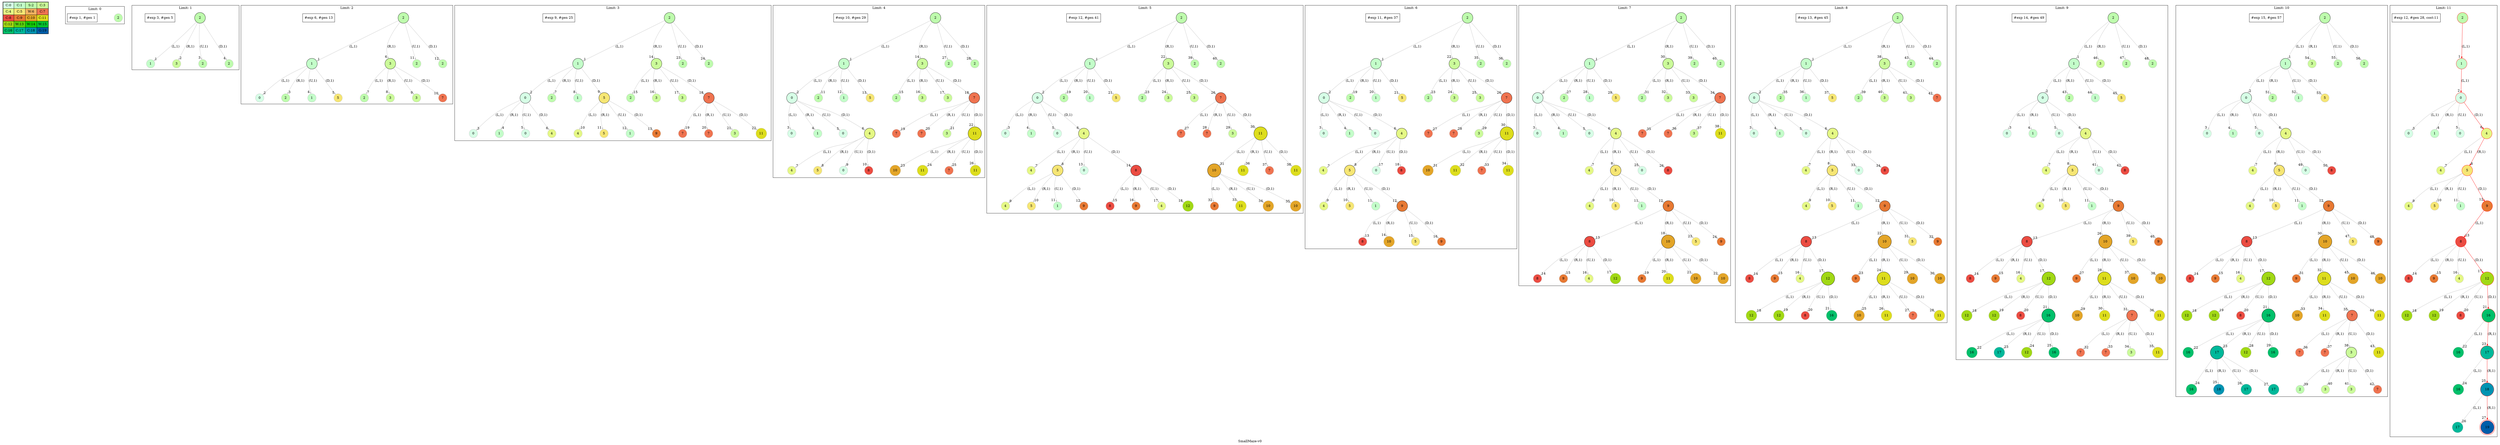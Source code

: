 digraph SmallMaze { label="SmallMaze-v0" nodesep=1 ranksep="1.2" node [shape=circle] edge [arrowsize=0.7] 
subgraph MAP {label=Map;map [shape=plaintext label=<<table border="1" cellpadding="5" cellspacing="0" cellborder="1"><tr><td bgcolor="0.39803922 0.15947579 0.99679532 1.        ">C:0</td><td bgcolor="0.35098039 0.23194764 0.99315867 1.        ">C:1</td><td bgcolor="0.29607843 0.31486959 0.98720184 1.        ">S:2</td><td bgcolor="0.24901961 0.38410575 0.98063477 1.        ">C:3</td></tr><tr><td bgcolor="0.19411765 0.46220388 0.97128103 1.        ">C:4</td><td bgcolor="0.14705882 0.52643216 0.96182564 1.        ">C:5</td><td bgcolor="0.09215686 0.59770746 0.94913494 1.        ">W:6</td><td bgcolor="0.0372549  0.66454018 0.93467977 1.        ">C:7</td></tr><tr><td bgcolor="0.00980392 0.71791192 0.92090552 1.        ">C:8</td><td bgcolor="0.06470588 0.77520398 0.9032472  1.        ">C:9</td><td bgcolor="0.11176471 0.81974048 0.88677369 1.        ">C:10</td><td bgcolor="0.16666667 0.8660254  0.8660254  1.        ">C:11</td></tr><tr><td bgcolor="0.21372549 0.9005867  0.84695821 1.        ">C:12</td><td bgcolor="0.26862745 0.93467977 0.82325295 1.        ">W:13</td><td bgcolor="0.32352941 0.96182564 0.79801723 1.        ">W:14</td><td bgcolor="0.37058824 0.97940977 0.77520398 1.        ">W:15</td></tr><tr><td bgcolor="0.4254902  0.99315867 0.74725253 1.        ">C:16</td><td bgcolor="0.47254902 0.99907048 0.72218645 1.        ">C:17</td><td bgcolor="0.52745098 0.99907048 0.69169844 1.        ">C:18</td><td bgcolor="0.5745098  0.99315867 0.66454018 1.        ">G:19</td></tr></table>>]} 
subgraph cluster0 { label="Limit: 0"    "0_2" [label=2 style=filled color=grey fillcolor="0.29607843 0.31486959 0.98720184 1.        " ];   "#exp 1, #gen 1" [ shape=box ]; }
subgraph cluster1 { label="Limit: 1"    "1_2" [label=2 style=filled color=grey fillcolor="0.29607843 0.31486959 0.98720184 1.        " ];  
"1_2" [label=" 2 " style=filled color=black fillcolor="0.29607843 0.31486959 0.98720184 1.        " ];  "1_2.1-0" [label=1 style=filled color=grey fillcolor="0.35098039 0.23194764 0.99315867 1.        " ];   "1_2" -> "1_2.1-0" [label="(L,1)" headlabel=" 1 " color=grey ]; 
"1_2.3-1" [label=3 style=filled color=grey fillcolor="0.24901961 0.38410575 0.98063477 1.        " ];   "1_2" -> "1_2.3-1" [label="(R,1)" headlabel=" 2 " color=grey ]; 
"1_2.2-2" [label=2 style=filled color=grey fillcolor="0.29607843 0.31486959 0.98720184 1.        " ];   "1_2" -> "1_2.2-2" [label="(U,1)" headlabel=" 3 " color=grey ]; 
"1_2.2-3" [label=2 style=filled color=grey fillcolor="0.29607843 0.31486959 0.98720184 1.        " ];   "1_2" -> "1_2.2-3" [label="(D,1)" headlabel=" 4 " color=grey ];  "#exp 3, #gen 5" [ shape=box ]; }
subgraph cluster2 { label="Limit: 2"    "2_2" [label=2 style=filled color=grey fillcolor="0.29607843 0.31486959 0.98720184 1.        " ];  
"2_2" [label=" 2 " style=filled color=black fillcolor="0.29607843 0.31486959 0.98720184 1.        " ];  "2_2.1-0" [label=1 style=filled color=grey fillcolor="0.35098039 0.23194764 0.99315867 1.        " ];   "2_2" -> "2_2.1-0" [label="(L,1)" headlabel=" 1 " color=grey ]; 
"2_2.1-0" [label=" 1 " style=filled color=black fillcolor="0.35098039 0.23194764 0.99315867 1.        " ];  "2_2.1.0-0" [label=0 style=filled color=grey fillcolor="0.39803922 0.15947579 0.99679532 1.        " ];   "2_2.1-0" -> "2_2.1.0-0" [label="(L,1)" headlabel=" 2 " color=grey ]; 
"2_2.1.2-1" [label=2 style=filled color=grey fillcolor="0.29607843 0.31486959 0.98720184 1.        " ];   "2_2.1-0" -> "2_2.1.2-1" [label="(R,1)" headlabel=" 3 " color=grey ]; 
"2_2.1.1-2" [label=1 style=filled color=grey fillcolor="0.35098039 0.23194764 0.99315867 1.        " ];   "2_2.1-0" -> "2_2.1.1-2" [label="(U,1)" headlabel=" 4 " color=grey ]; 
"2_2.1.5-3" [label=5 style=filled color=grey fillcolor="0.14705882 0.52643216 0.96182564 1.        " ];   "2_2.1-0" -> "2_2.1.5-3" [label="(D,1)" headlabel=" 5 " color=grey ]; 
"2_2.3-1" [label=3 style=filled color=grey fillcolor="0.24901961 0.38410575 0.98063477 1.        " ];   "2_2" -> "2_2.3-1" [label="(R,1)" headlabel=" 6 " color=grey ]; 
"2_2.3-1" [label=" 3 " style=filled color=black fillcolor="0.24901961 0.38410575 0.98063477 1.        " ];  "2_2.3.2-0" [label=2 style=filled color=grey fillcolor="0.29607843 0.31486959 0.98720184 1.        " ];   "2_2.3-1" -> "2_2.3.2-0" [label="(L,1)" headlabel=" 7 " color=grey ]; 
"2_2.3.3-1" [label=3 style=filled color=grey fillcolor="0.24901961 0.38410575 0.98063477 1.        " ];   "2_2.3-1" -> "2_2.3.3-1" [label="(R,1)" headlabel=" 8 " color=grey ]; 
"2_2.3.3-2" [label=3 style=filled color=grey fillcolor="0.24901961 0.38410575 0.98063477 1.        " ];   "2_2.3-1" -> "2_2.3.3-2" [label="(U,1)" headlabel=" 9 " color=grey ]; 
"2_2.3.7-3" [label=7 style=filled color=grey fillcolor="0.0372549  0.66454018 0.93467977 1.        " ];   "2_2.3-1" -> "2_2.3.7-3" [label="(D,1)" headlabel=" 10 " color=grey ]; 
"2_2.2-2" [label=2 style=filled color=grey fillcolor="0.29607843 0.31486959 0.98720184 1.        " ];   "2_2" -> "2_2.2-2" [label="(U,1)" headlabel=" 11 " color=grey ]; 
"2_2.2-3" [label=2 style=filled color=grey fillcolor="0.29607843 0.31486959 0.98720184 1.        " ];   "2_2" -> "2_2.2-3" [label="(D,1)" headlabel=" 12 " color=grey ];  "#exp 6, #gen 13" [ shape=box ]; }
subgraph cluster3 { label="Limit: 3"    "3_2" [label=2 style=filled color=grey fillcolor="0.29607843 0.31486959 0.98720184 1.        " ];  
"3_2" [label=" 2 " style=filled color=black fillcolor="0.29607843 0.31486959 0.98720184 1.        " ];  "3_2.1-0" [label=1 style=filled color=grey fillcolor="0.35098039 0.23194764 0.99315867 1.        " ];   "3_2" -> "3_2.1-0" [label="(L,1)" headlabel=" 1 " color=grey ]; 
"3_2.1-0" [label=" 1 " style=filled color=black fillcolor="0.35098039 0.23194764 0.99315867 1.        " ];  "3_2.1.0-0" [label=0 style=filled color=grey fillcolor="0.39803922 0.15947579 0.99679532 1.        " ];   "3_2.1-0" -> "3_2.1.0-0" [label="(L,1)" headlabel=" 2 " color=grey ]; 
"3_2.1.0-0" [label=" 0 " style=filled color=black fillcolor="0.39803922 0.15947579 0.99679532 1.        " ];  "3_2.1.0.0-0" [label=0 style=filled color=grey fillcolor="0.39803922 0.15947579 0.99679532 1.        " ];   "3_2.1.0-0" -> "3_2.1.0.0-0" [label="(L,1)" headlabel=" 3 " color=grey ]; 
"3_2.1.0.1-1" [label=1 style=filled color=grey fillcolor="0.35098039 0.23194764 0.99315867 1.        " ];   "3_2.1.0-0" -> "3_2.1.0.1-1" [label="(R,1)" headlabel=" 4 " color=grey ]; 
"3_2.1.0.0-2" [label=0 style=filled color=grey fillcolor="0.39803922 0.15947579 0.99679532 1.        " ];   "3_2.1.0-0" -> "3_2.1.0.0-2" [label="(U,1)" headlabel=" 5 " color=grey ]; 
"3_2.1.0.4-3" [label=4 style=filled color=grey fillcolor="0.19411765 0.46220388 0.97128103 1.        " ];   "3_2.1.0-0" -> "3_2.1.0.4-3" [label="(D,1)" headlabel=" 6 " color=grey ]; 
"3_2.1.2-1" [label=2 style=filled color=grey fillcolor="0.29607843 0.31486959 0.98720184 1.        " ];   "3_2.1-0" -> "3_2.1.2-1" [label="(R,1)" headlabel=" 7 " color=grey ]; 
"3_2.1.1-2" [label=1 style=filled color=grey fillcolor="0.35098039 0.23194764 0.99315867 1.        " ];   "3_2.1-0" -> "3_2.1.1-2" [label="(U,1)" headlabel=" 8 " color=grey ]; 
"3_2.1.5-3" [label=5 style=filled color=grey fillcolor="0.14705882 0.52643216 0.96182564 1.        " ];   "3_2.1-0" -> "3_2.1.5-3" [label="(D,1)" headlabel=" 9 " color=grey ]; 
"3_2.1.5-3" [label=" 5 " style=filled color=black fillcolor="0.14705882 0.52643216 0.96182564 1.        " ];  "3_2.1.5.4-0" [label=4 style=filled color=grey fillcolor="0.19411765 0.46220388 0.97128103 1.        " ];   "3_2.1.5-3" -> "3_2.1.5.4-0" [label="(L,1)" headlabel=" 10 " color=grey ]; 
"3_2.1.5.5-1" [label=5 style=filled color=grey fillcolor="0.14705882 0.52643216 0.96182564 1.        " ];   "3_2.1.5-3" -> "3_2.1.5.5-1" [label="(R,1)" headlabel=" 11 " color=grey ]; 
"3_2.1.5.1-2" [label=1 style=filled color=grey fillcolor="0.35098039 0.23194764 0.99315867 1.        " ];   "3_2.1.5-3" -> "3_2.1.5.1-2" [label="(U,1)" headlabel=" 12 " color=grey ]; 
"3_2.1.5.9-3" [label=9 style=filled color=grey fillcolor="0.06470588 0.77520398 0.9032472  1.        " ];   "3_2.1.5-3" -> "3_2.1.5.9-3" [label="(D,1)" headlabel=" 13 " color=grey ]; 
"3_2.3-1" [label=3 style=filled color=grey fillcolor="0.24901961 0.38410575 0.98063477 1.        " ];   "3_2" -> "3_2.3-1" [label="(R,1)" headlabel=" 14 " color=grey ]; 
"3_2.3-1" [label=" 3 " style=filled color=black fillcolor="0.24901961 0.38410575 0.98063477 1.        " ];  "3_2.3.2-0" [label=2 style=filled color=grey fillcolor="0.29607843 0.31486959 0.98720184 1.        " ];   "3_2.3-1" -> "3_2.3.2-0" [label="(L,1)" headlabel=" 15 " color=grey ]; 
"3_2.3.3-1" [label=3 style=filled color=grey fillcolor="0.24901961 0.38410575 0.98063477 1.        " ];   "3_2.3-1" -> "3_2.3.3-1" [label="(R,1)" headlabel=" 16 " color=grey ]; 
"3_2.3.3-2" [label=3 style=filled color=grey fillcolor="0.24901961 0.38410575 0.98063477 1.        " ];   "3_2.3-1" -> "3_2.3.3-2" [label="(U,1)" headlabel=" 17 " color=grey ]; 
"3_2.3.7-3" [label=7 style=filled color=grey fillcolor="0.0372549  0.66454018 0.93467977 1.        " ];   "3_2.3-1" -> "3_2.3.7-3" [label="(D,1)" headlabel=" 18 " color=grey ]; 
"3_2.3.7-3" [label=" 7 " style=filled color=black fillcolor="0.0372549  0.66454018 0.93467977 1.        " ];  "3_2.3.7.7-0" [label=7 style=filled color=grey fillcolor="0.0372549  0.66454018 0.93467977 1.        " ];   "3_2.3.7-3" -> "3_2.3.7.7-0" [label="(L,1)" headlabel=" 19 " color=grey ]; 
"3_2.3.7.7-1" [label=7 style=filled color=grey fillcolor="0.0372549  0.66454018 0.93467977 1.        " ];   "3_2.3.7-3" -> "3_2.3.7.7-1" [label="(R,1)" headlabel=" 20 " color=grey ]; 
"3_2.3.7.3-2" [label=3 style=filled color=grey fillcolor="0.24901961 0.38410575 0.98063477 1.        " ];   "3_2.3.7-3" -> "3_2.3.7.3-2" [label="(U,1)" headlabel=" 21 " color=grey ]; 
"3_2.3.7.11-3" [label=11 style=filled color=grey fillcolor="0.16666667 0.8660254  0.8660254  1.        " ];   "3_2.3.7-3" -> "3_2.3.7.11-3" [label="(D,1)" headlabel=" 22 " color=grey ]; 
"3_2.2-2" [label=2 style=filled color=grey fillcolor="0.29607843 0.31486959 0.98720184 1.        " ];   "3_2" -> "3_2.2-2" [label="(U,1)" headlabel=" 23 " color=grey ]; 
"3_2.2-3" [label=2 style=filled color=grey fillcolor="0.29607843 0.31486959 0.98720184 1.        " ];   "3_2" -> "3_2.2-3" [label="(D,1)" headlabel=" 24 " color=grey ];  "#exp 9, #gen 25" [ shape=box ]; }
subgraph cluster4 { label="Limit: 4"    "4_2" [label=2 style=filled color=grey fillcolor="0.29607843 0.31486959 0.98720184 1.        " ];  
"4_2" [label=" 2 " style=filled color=black fillcolor="0.29607843 0.31486959 0.98720184 1.        " ];  "4_2.1-0" [label=1 style=filled color=grey fillcolor="0.35098039 0.23194764 0.99315867 1.        " ];   "4_2" -> "4_2.1-0" [label="(L,1)" headlabel=" 1 " color=grey ]; 
"4_2.1-0" [label=" 1 " style=filled color=black fillcolor="0.35098039 0.23194764 0.99315867 1.        " ];  "4_2.1.0-0" [label=0 style=filled color=grey fillcolor="0.39803922 0.15947579 0.99679532 1.        " ];   "4_2.1-0" -> "4_2.1.0-0" [label="(L,1)" headlabel=" 2 " color=grey ]; 
"4_2.1.0-0" [label=" 0 " style=filled color=black fillcolor="0.39803922 0.15947579 0.99679532 1.        " ];  "4_2.1.0.0-0" [label=0 style=filled color=grey fillcolor="0.39803922 0.15947579 0.99679532 1.        " ];   "4_2.1.0-0" -> "4_2.1.0.0-0" [label="(L,1)" headlabel=" 3 " color=grey ]; 
"4_2.1.0.1-1" [label=1 style=filled color=grey fillcolor="0.35098039 0.23194764 0.99315867 1.        " ];   "4_2.1.0-0" -> "4_2.1.0.1-1" [label="(R,1)" headlabel=" 4 " color=grey ]; 
"4_2.1.0.0-2" [label=0 style=filled color=grey fillcolor="0.39803922 0.15947579 0.99679532 1.        " ];   "4_2.1.0-0" -> "4_2.1.0.0-2" [label="(U,1)" headlabel=" 5 " color=grey ]; 
"4_2.1.0.4-3" [label=4 style=filled color=grey fillcolor="0.19411765 0.46220388 0.97128103 1.        " ];   "4_2.1.0-0" -> "4_2.1.0.4-3" [label="(D,1)" headlabel=" 6 " color=grey ]; 
"4_2.1.0.4-3" [label=" 4 " style=filled color=black fillcolor="0.19411765 0.46220388 0.97128103 1.        " ];  "4_2.1.0.4.4-0" [label=4 style=filled color=grey fillcolor="0.19411765 0.46220388 0.97128103 1.        " ];   "4_2.1.0.4-3" -> "4_2.1.0.4.4-0" [label="(L,1)" headlabel=" 7 " color=grey ]; 
"4_2.1.0.4.5-1" [label=5 style=filled color=grey fillcolor="0.14705882 0.52643216 0.96182564 1.        " ];   "4_2.1.0.4-3" -> "4_2.1.0.4.5-1" [label="(R,1)" headlabel=" 8 " color=grey ]; 
"4_2.1.0.4.0-2" [label=0 style=filled color=grey fillcolor="0.39803922 0.15947579 0.99679532 1.        " ];   "4_2.1.0.4-3" -> "4_2.1.0.4.0-2" [label="(U,1)" headlabel=" 9 " color=grey ]; 
"4_2.1.0.4.8-3" [label=8 style=filled color=grey fillcolor="0.00980392 0.71791192 0.92090552 1.        " ];   "4_2.1.0.4-3" -> "4_2.1.0.4.8-3" [label="(D,1)" headlabel=" 10 " color=grey ]; 
"4_2.1.2-1" [label=2 style=filled color=grey fillcolor="0.29607843 0.31486959 0.98720184 1.        " ];   "4_2.1-0" -> "4_2.1.2-1" [label="(R,1)" headlabel=" 11 " color=grey ]; 
"4_2.1.1-2" [label=1 style=filled color=grey fillcolor="0.35098039 0.23194764 0.99315867 1.        " ];   "4_2.1-0" -> "4_2.1.1-2" [label="(U,1)" headlabel=" 12 " color=grey ]; 
"4_2.1.5-3" [label=5 style=filled color=grey fillcolor="0.14705882 0.52643216 0.96182564 1.        " ];   "4_2.1-0" -> "4_2.1.5-3" [label="(D,1)" headlabel=" 13 " color=grey ]; 
"4_2.3-1" [label=3 style=filled color=grey fillcolor="0.24901961 0.38410575 0.98063477 1.        " ];   "4_2" -> "4_2.3-1" [label="(R,1)" headlabel=" 14 " color=grey ]; 
"4_2.3-1" [label=" 3 " style=filled color=black fillcolor="0.24901961 0.38410575 0.98063477 1.        " ];  "4_2.3.2-0" [label=2 style=filled color=grey fillcolor="0.29607843 0.31486959 0.98720184 1.        " ];   "4_2.3-1" -> "4_2.3.2-0" [label="(L,1)" headlabel=" 15 " color=grey ]; 
"4_2.3.3-1" [label=3 style=filled color=grey fillcolor="0.24901961 0.38410575 0.98063477 1.        " ];   "4_2.3-1" -> "4_2.3.3-1" [label="(R,1)" headlabel=" 16 " color=grey ]; 
"4_2.3.3-2" [label=3 style=filled color=grey fillcolor="0.24901961 0.38410575 0.98063477 1.        " ];   "4_2.3-1" -> "4_2.3.3-2" [label="(U,1)" headlabel=" 17 " color=grey ]; 
"4_2.3.7-3" [label=7 style=filled color=grey fillcolor="0.0372549  0.66454018 0.93467977 1.        " ];   "4_2.3-1" -> "4_2.3.7-3" [label="(D,1)" headlabel=" 18 " color=grey ]; 
"4_2.3.7-3" [label=" 7 " style=filled color=black fillcolor="0.0372549  0.66454018 0.93467977 1.        " ];  "4_2.3.7.7-0" [label=7 style=filled color=grey fillcolor="0.0372549  0.66454018 0.93467977 1.        " ];   "4_2.3.7-3" -> "4_2.3.7.7-0" [label="(L,1)" headlabel=" 19 " color=grey ]; 
"4_2.3.7.7-1" [label=7 style=filled color=grey fillcolor="0.0372549  0.66454018 0.93467977 1.        " ];   "4_2.3.7-3" -> "4_2.3.7.7-1" [label="(R,1)" headlabel=" 20 " color=grey ]; 
"4_2.3.7.3-2" [label=3 style=filled color=grey fillcolor="0.24901961 0.38410575 0.98063477 1.        " ];   "4_2.3.7-3" -> "4_2.3.7.3-2" [label="(U,1)" headlabel=" 21 " color=grey ]; 
"4_2.3.7.11-3" [label=11 style=filled color=grey fillcolor="0.16666667 0.8660254  0.8660254  1.        " ];   "4_2.3.7-3" -> "4_2.3.7.11-3" [label="(D,1)" headlabel=" 22 " color=grey ]; 
"4_2.3.7.11-3" [label=" 11 " style=filled color=black fillcolor="0.16666667 0.8660254  0.8660254  1.        " ];  "4_2.3.7.11.10-0" [label=10 style=filled color=grey fillcolor="0.11176471 0.81974048 0.88677369 1.        " ];   "4_2.3.7.11-3" -> "4_2.3.7.11.10-0" [label="(L,1)" headlabel=" 23 " color=grey ]; 
"4_2.3.7.11.11-1" [label=11 style=filled color=grey fillcolor="0.16666667 0.8660254  0.8660254  1.        " ];   "4_2.3.7.11-3" -> "4_2.3.7.11.11-1" [label="(R,1)" headlabel=" 24 " color=grey ]; 
"4_2.3.7.11.7-2" [label=7 style=filled color=grey fillcolor="0.0372549  0.66454018 0.93467977 1.        " ];   "4_2.3.7.11-3" -> "4_2.3.7.11.7-2" [label="(U,1)" headlabel=" 25 " color=grey ]; 
"4_2.3.7.11.11-3" [label=11 style=filled color=grey fillcolor="0.16666667 0.8660254  0.8660254  1.        " ];   "4_2.3.7.11-3" -> "4_2.3.7.11.11-3" [label="(D,1)" headlabel=" 26 " color=grey ]; 
"4_2.2-2" [label=2 style=filled color=grey fillcolor="0.29607843 0.31486959 0.98720184 1.        " ];   "4_2" -> "4_2.2-2" [label="(U,1)" headlabel=" 27 " color=grey ]; 
"4_2.2-3" [label=2 style=filled color=grey fillcolor="0.29607843 0.31486959 0.98720184 1.        " ];   "4_2" -> "4_2.2-3" [label="(D,1)" headlabel=" 28 " color=grey ];  "#exp 10, #gen 29" [ shape=box ]; }
subgraph cluster5 { label="Limit: 5"    "5_2" [label=2 style=filled color=grey fillcolor="0.29607843 0.31486959 0.98720184 1.        " ];  
"5_2" [label=" 2 " style=filled color=black fillcolor="0.29607843 0.31486959 0.98720184 1.        " ];  "5_2.1-0" [label=1 style=filled color=grey fillcolor="0.35098039 0.23194764 0.99315867 1.        " ];   "5_2" -> "5_2.1-0" [label="(L,1)" headlabel=" 1 " color=grey ]; 
"5_2.1-0" [label=" 1 " style=filled color=black fillcolor="0.35098039 0.23194764 0.99315867 1.        " ];  "5_2.1.0-0" [label=0 style=filled color=grey fillcolor="0.39803922 0.15947579 0.99679532 1.        " ];   "5_2.1-0" -> "5_2.1.0-0" [label="(L,1)" headlabel=" 2 " color=grey ]; 
"5_2.1.0-0" [label=" 0 " style=filled color=black fillcolor="0.39803922 0.15947579 0.99679532 1.        " ];  "5_2.1.0.0-0" [label=0 style=filled color=grey fillcolor="0.39803922 0.15947579 0.99679532 1.        " ];   "5_2.1.0-0" -> "5_2.1.0.0-0" [label="(L,1)" headlabel=" 3 " color=grey ]; 
"5_2.1.0.1-1" [label=1 style=filled color=grey fillcolor="0.35098039 0.23194764 0.99315867 1.        " ];   "5_2.1.0-0" -> "5_2.1.0.1-1" [label="(R,1)" headlabel=" 4 " color=grey ]; 
"5_2.1.0.0-2" [label=0 style=filled color=grey fillcolor="0.39803922 0.15947579 0.99679532 1.        " ];   "5_2.1.0-0" -> "5_2.1.0.0-2" [label="(U,1)" headlabel=" 5 " color=grey ]; 
"5_2.1.0.4-3" [label=4 style=filled color=grey fillcolor="0.19411765 0.46220388 0.97128103 1.        " ];   "5_2.1.0-0" -> "5_2.1.0.4-3" [label="(D,1)" headlabel=" 6 " color=grey ]; 
"5_2.1.0.4-3" [label=" 4 " style=filled color=black fillcolor="0.19411765 0.46220388 0.97128103 1.        " ];  "5_2.1.0.4.4-0" [label=4 style=filled color=grey fillcolor="0.19411765 0.46220388 0.97128103 1.        " ];   "5_2.1.0.4-3" -> "5_2.1.0.4.4-0" [label="(L,1)" headlabel=" 7 " color=grey ]; 
"5_2.1.0.4.5-1" [label=5 style=filled color=grey fillcolor="0.14705882 0.52643216 0.96182564 1.        " ];   "5_2.1.0.4-3" -> "5_2.1.0.4.5-1" [label="(R,1)" headlabel=" 8 " color=grey ]; 
"5_2.1.0.4.5-1" [label=" 5 " style=filled color=black fillcolor="0.14705882 0.52643216 0.96182564 1.        " ];  "5_2.1.0.4.5.4-0" [label=4 style=filled color=grey fillcolor="0.19411765 0.46220388 0.97128103 1.        " ];   "5_2.1.0.4.5-1" -> "5_2.1.0.4.5.4-0" [label="(L,1)" headlabel=" 9 " color=grey ]; 
"5_2.1.0.4.5.5-1" [label=5 style=filled color=grey fillcolor="0.14705882 0.52643216 0.96182564 1.        " ];   "5_2.1.0.4.5-1" -> "5_2.1.0.4.5.5-1" [label="(R,1)" headlabel=" 10 " color=grey ]; 
"5_2.1.0.4.5.1-2" [label=1 style=filled color=grey fillcolor="0.35098039 0.23194764 0.99315867 1.        " ];   "5_2.1.0.4.5-1" -> "5_2.1.0.4.5.1-2" [label="(U,1)" headlabel=" 11 " color=grey ]; 
"5_2.1.0.4.5.9-3" [label=9 style=filled color=grey fillcolor="0.06470588 0.77520398 0.9032472  1.        " ];   "5_2.1.0.4.5-1" -> "5_2.1.0.4.5.9-3" [label="(D,1)" headlabel=" 12 " color=grey ]; 
"5_2.1.0.4.0-2" [label=0 style=filled color=grey fillcolor="0.39803922 0.15947579 0.99679532 1.        " ];   "5_2.1.0.4-3" -> "5_2.1.0.4.0-2" [label="(U,1)" headlabel=" 13 " color=grey ]; 
"5_2.1.0.4.8-3" [label=8 style=filled color=grey fillcolor="0.00980392 0.71791192 0.92090552 1.        " ];   "5_2.1.0.4-3" -> "5_2.1.0.4.8-3" [label="(D,1)" headlabel=" 14 " color=grey ]; 
"5_2.1.0.4.8-3" [label=" 8 " style=filled color=black fillcolor="0.00980392 0.71791192 0.92090552 1.        " ];  "5_2.1.0.4.8.8-0" [label=8 style=filled color=grey fillcolor="0.00980392 0.71791192 0.92090552 1.        " ];   "5_2.1.0.4.8-3" -> "5_2.1.0.4.8.8-0" [label="(L,1)" headlabel=" 15 " color=grey ]; 
"5_2.1.0.4.8.9-1" [label=9 style=filled color=grey fillcolor="0.06470588 0.77520398 0.9032472  1.        " ];   "5_2.1.0.4.8-3" -> "5_2.1.0.4.8.9-1" [label="(R,1)" headlabel=" 16 " color=grey ]; 
"5_2.1.0.4.8.4-2" [label=4 style=filled color=grey fillcolor="0.19411765 0.46220388 0.97128103 1.        " ];   "5_2.1.0.4.8-3" -> "5_2.1.0.4.8.4-2" [label="(U,1)" headlabel=" 17 " color=grey ]; 
"5_2.1.0.4.8.12-3" [label=12 style=filled color=grey fillcolor="0.21372549 0.9005867  0.84695821 1.        " ];   "5_2.1.0.4.8-3" -> "5_2.1.0.4.8.12-3" [label="(D,1)" headlabel=" 18 " color=grey ]; 
"5_2.1.2-1" [label=2 style=filled color=grey fillcolor="0.29607843 0.31486959 0.98720184 1.        " ];   "5_2.1-0" -> "5_2.1.2-1" [label="(R,1)" headlabel=" 19 " color=grey ]; 
"5_2.1.1-2" [label=1 style=filled color=grey fillcolor="0.35098039 0.23194764 0.99315867 1.        " ];   "5_2.1-0" -> "5_2.1.1-2" [label="(U,1)" headlabel=" 20 " color=grey ]; 
"5_2.1.5-3" [label=5 style=filled color=grey fillcolor="0.14705882 0.52643216 0.96182564 1.        " ];   "5_2.1-0" -> "5_2.1.5-3" [label="(D,1)" headlabel=" 21 " color=grey ]; 
"5_2.3-1" [label=3 style=filled color=grey fillcolor="0.24901961 0.38410575 0.98063477 1.        " ];   "5_2" -> "5_2.3-1" [label="(R,1)" headlabel=" 22 " color=grey ]; 
"5_2.3-1" [label=" 3 " style=filled color=black fillcolor="0.24901961 0.38410575 0.98063477 1.        " ];  "5_2.3.2-0" [label=2 style=filled color=grey fillcolor="0.29607843 0.31486959 0.98720184 1.        " ];   "5_2.3-1" -> "5_2.3.2-0" [label="(L,1)" headlabel=" 23 " color=grey ]; 
"5_2.3.3-1" [label=3 style=filled color=grey fillcolor="0.24901961 0.38410575 0.98063477 1.        " ];   "5_2.3-1" -> "5_2.3.3-1" [label="(R,1)" headlabel=" 24 " color=grey ]; 
"5_2.3.3-2" [label=3 style=filled color=grey fillcolor="0.24901961 0.38410575 0.98063477 1.        " ];   "5_2.3-1" -> "5_2.3.3-2" [label="(U,1)" headlabel=" 25 " color=grey ]; 
"5_2.3.7-3" [label=7 style=filled color=grey fillcolor="0.0372549  0.66454018 0.93467977 1.        " ];   "5_2.3-1" -> "5_2.3.7-3" [label="(D,1)" headlabel=" 26 " color=grey ]; 
"5_2.3.7-3" [label=" 7 " style=filled color=black fillcolor="0.0372549  0.66454018 0.93467977 1.        " ];  "5_2.3.7.7-0" [label=7 style=filled color=grey fillcolor="0.0372549  0.66454018 0.93467977 1.        " ];   "5_2.3.7-3" -> "5_2.3.7.7-0" [label="(L,1)" headlabel=" 27 " color=grey ]; 
"5_2.3.7.7-1" [label=7 style=filled color=grey fillcolor="0.0372549  0.66454018 0.93467977 1.        " ];   "5_2.3.7-3" -> "5_2.3.7.7-1" [label="(R,1)" headlabel=" 28 " color=grey ]; 
"5_2.3.7.3-2" [label=3 style=filled color=grey fillcolor="0.24901961 0.38410575 0.98063477 1.        " ];   "5_2.3.7-3" -> "5_2.3.7.3-2" [label="(U,1)" headlabel=" 29 " color=grey ]; 
"5_2.3.7.11-3" [label=11 style=filled color=grey fillcolor="0.16666667 0.8660254  0.8660254  1.        " ];   "5_2.3.7-3" -> "5_2.3.7.11-3" [label="(D,1)" headlabel=" 30 " color=grey ]; 
"5_2.3.7.11-3" [label=" 11 " style=filled color=black fillcolor="0.16666667 0.8660254  0.8660254  1.        " ];  "5_2.3.7.11.10-0" [label=10 style=filled color=grey fillcolor="0.11176471 0.81974048 0.88677369 1.        " ];   "5_2.3.7.11-3" -> "5_2.3.7.11.10-0" [label="(L,1)" headlabel=" 31 " color=grey ]; 
"5_2.3.7.11.10-0" [label=" 10 " style=filled color=black fillcolor="0.11176471 0.81974048 0.88677369 1.        " ];  "5_2.3.7.11.10.9-0" [label=9 style=filled color=grey fillcolor="0.06470588 0.77520398 0.9032472  1.        " ];   "5_2.3.7.11.10-0" -> "5_2.3.7.11.10.9-0" [label="(L,1)" headlabel=" 32 " color=grey ]; 
"5_2.3.7.11.10.11-1" [label=11 style=filled color=grey fillcolor="0.16666667 0.8660254  0.8660254  1.        " ];   "5_2.3.7.11.10-0" -> "5_2.3.7.11.10.11-1" [label="(R,1)" headlabel=" 33 " color=grey ]; 
"5_2.3.7.11.10.10-2" [label=10 style=filled color=grey fillcolor="0.11176471 0.81974048 0.88677369 1.        " ];   "5_2.3.7.11.10-0" -> "5_2.3.7.11.10.10-2" [label="(U,1)" headlabel=" 34 " color=grey ]; 
"5_2.3.7.11.10.10-3" [label=10 style=filled color=grey fillcolor="0.11176471 0.81974048 0.88677369 1.        " ];   "5_2.3.7.11.10-0" -> "5_2.3.7.11.10.10-3" [label="(D,1)" headlabel=" 35 " color=grey ]; 
"5_2.3.7.11.11-1" [label=11 style=filled color=grey fillcolor="0.16666667 0.8660254  0.8660254  1.        " ];   "5_2.3.7.11-3" -> "5_2.3.7.11.11-1" [label="(R,1)" headlabel=" 36 " color=grey ]; 
"5_2.3.7.11.7-2" [label=7 style=filled color=grey fillcolor="0.0372549  0.66454018 0.93467977 1.        " ];   "5_2.3.7.11-3" -> "5_2.3.7.11.7-2" [label="(U,1)" headlabel=" 37 " color=grey ]; 
"5_2.3.7.11.11-3" [label=11 style=filled color=grey fillcolor="0.16666667 0.8660254  0.8660254  1.        " ];   "5_2.3.7.11-3" -> "5_2.3.7.11.11-3" [label="(D,1)" headlabel=" 38 " color=grey ]; 
"5_2.2-2" [label=2 style=filled color=grey fillcolor="0.29607843 0.31486959 0.98720184 1.        " ];   "5_2" -> "5_2.2-2" [label="(U,1)" headlabel=" 39 " color=grey ]; 
"5_2.2-3" [label=2 style=filled color=grey fillcolor="0.29607843 0.31486959 0.98720184 1.        " ];   "5_2" -> "5_2.2-3" [label="(D,1)" headlabel=" 40 " color=grey ];  "#exp 12, #gen 41" [ shape=box ]; }
subgraph cluster6 { label="Limit: 6"    "6_2" [label=2 style=filled color=grey fillcolor="0.29607843 0.31486959 0.98720184 1.        " ];  
"6_2" [label=" 2 " style=filled color=black fillcolor="0.29607843 0.31486959 0.98720184 1.        " ];  "6_2.1-0" [label=1 style=filled color=grey fillcolor="0.35098039 0.23194764 0.99315867 1.        " ];   "6_2" -> "6_2.1-0" [label="(L,1)" headlabel=" 1 " color=grey ]; 
"6_2.1-0" [label=" 1 " style=filled color=black fillcolor="0.35098039 0.23194764 0.99315867 1.        " ];  "6_2.1.0-0" [label=0 style=filled color=grey fillcolor="0.39803922 0.15947579 0.99679532 1.        " ];   "6_2.1-0" -> "6_2.1.0-0" [label="(L,1)" headlabel=" 2 " color=grey ]; 
"6_2.1.0-0" [label=" 0 " style=filled color=black fillcolor="0.39803922 0.15947579 0.99679532 1.        " ];  "6_2.1.0.0-0" [label=0 style=filled color=grey fillcolor="0.39803922 0.15947579 0.99679532 1.        " ];   "6_2.1.0-0" -> "6_2.1.0.0-0" [label="(L,1)" headlabel=" 3 " color=grey ]; 
"6_2.1.0.1-1" [label=1 style=filled color=grey fillcolor="0.35098039 0.23194764 0.99315867 1.        " ];   "6_2.1.0-0" -> "6_2.1.0.1-1" [label="(R,1)" headlabel=" 4 " color=grey ]; 
"6_2.1.0.0-2" [label=0 style=filled color=grey fillcolor="0.39803922 0.15947579 0.99679532 1.        " ];   "6_2.1.0-0" -> "6_2.1.0.0-2" [label="(U,1)" headlabel=" 5 " color=grey ]; 
"6_2.1.0.4-3" [label=4 style=filled color=grey fillcolor="0.19411765 0.46220388 0.97128103 1.        " ];   "6_2.1.0-0" -> "6_2.1.0.4-3" [label="(D,1)" headlabel=" 6 " color=grey ]; 
"6_2.1.0.4-3" [label=" 4 " style=filled color=black fillcolor="0.19411765 0.46220388 0.97128103 1.        " ];  "6_2.1.0.4.4-0" [label=4 style=filled color=grey fillcolor="0.19411765 0.46220388 0.97128103 1.        " ];   "6_2.1.0.4-3" -> "6_2.1.0.4.4-0" [label="(L,1)" headlabel=" 7 " color=grey ]; 
"6_2.1.0.4.5-1" [label=5 style=filled color=grey fillcolor="0.14705882 0.52643216 0.96182564 1.        " ];   "6_2.1.0.4-3" -> "6_2.1.0.4.5-1" [label="(R,1)" headlabel=" 8 " color=grey ]; 
"6_2.1.0.4.5-1" [label=" 5 " style=filled color=black fillcolor="0.14705882 0.52643216 0.96182564 1.        " ];  "6_2.1.0.4.5.4-0" [label=4 style=filled color=grey fillcolor="0.19411765 0.46220388 0.97128103 1.        " ];   "6_2.1.0.4.5-1" -> "6_2.1.0.4.5.4-0" [label="(L,1)" headlabel=" 9 " color=grey ]; 
"6_2.1.0.4.5.5-1" [label=5 style=filled color=grey fillcolor="0.14705882 0.52643216 0.96182564 1.        " ];   "6_2.1.0.4.5-1" -> "6_2.1.0.4.5.5-1" [label="(R,1)" headlabel=" 10 " color=grey ]; 
"6_2.1.0.4.5.1-2" [label=1 style=filled color=grey fillcolor="0.35098039 0.23194764 0.99315867 1.        " ];   "6_2.1.0.4.5-1" -> "6_2.1.0.4.5.1-2" [label="(U,1)" headlabel=" 11 " color=grey ]; 
"6_2.1.0.4.5.9-3" [label=9 style=filled color=grey fillcolor="0.06470588 0.77520398 0.9032472  1.        " ];   "6_2.1.0.4.5-1" -> "6_2.1.0.4.5.9-3" [label="(D,1)" headlabel=" 12 " color=grey ]; 
"6_2.1.0.4.5.9-3" [label=" 9 " style=filled color=black fillcolor="0.06470588 0.77520398 0.9032472  1.        " ];  "6_2.1.0.4.5.9.8-0" [label=8 style=filled color=grey fillcolor="0.00980392 0.71791192 0.92090552 1.        " ];   "6_2.1.0.4.5.9-3" -> "6_2.1.0.4.5.9.8-0" [label="(L,1)" headlabel=" 13 " color=grey ]; 
"6_2.1.0.4.5.9.10-1" [label=10 style=filled color=grey fillcolor="0.11176471 0.81974048 0.88677369 1.        " ];   "6_2.1.0.4.5.9-3" -> "6_2.1.0.4.5.9.10-1" [label="(R,1)" headlabel=" 14 " color=grey ]; 
"6_2.1.0.4.5.9.5-2" [label=5 style=filled color=grey fillcolor="0.14705882 0.52643216 0.96182564 1.        " ];   "6_2.1.0.4.5.9-3" -> "6_2.1.0.4.5.9.5-2" [label="(U,1)" headlabel=" 15 " color=grey ]; 
"6_2.1.0.4.5.9.9-3" [label=9 style=filled color=grey fillcolor="0.06470588 0.77520398 0.9032472  1.        " ];   "6_2.1.0.4.5.9-3" -> "6_2.1.0.4.5.9.9-3" [label="(D,1)" headlabel=" 16 " color=grey ]; 
"6_2.1.0.4.0-2" [label=0 style=filled color=grey fillcolor="0.39803922 0.15947579 0.99679532 1.        " ];   "6_2.1.0.4-3" -> "6_2.1.0.4.0-2" [label="(U,1)" headlabel=" 17 " color=grey ]; 
"6_2.1.0.4.8-3" [label=8 style=filled color=grey fillcolor="0.00980392 0.71791192 0.92090552 1.        " ];   "6_2.1.0.4-3" -> "6_2.1.0.4.8-3" [label="(D,1)" headlabel=" 18 " color=grey ]; 
"6_2.1.2-1" [label=2 style=filled color=grey fillcolor="0.29607843 0.31486959 0.98720184 1.        " ];   "6_2.1-0" -> "6_2.1.2-1" [label="(R,1)" headlabel=" 19 " color=grey ]; 
"6_2.1.1-2" [label=1 style=filled color=grey fillcolor="0.35098039 0.23194764 0.99315867 1.        " ];   "6_2.1-0" -> "6_2.1.1-2" [label="(U,1)" headlabel=" 20 " color=grey ]; 
"6_2.1.5-3" [label=5 style=filled color=grey fillcolor="0.14705882 0.52643216 0.96182564 1.        " ];   "6_2.1-0" -> "6_2.1.5-3" [label="(D,1)" headlabel=" 21 " color=grey ]; 
"6_2.3-1" [label=3 style=filled color=grey fillcolor="0.24901961 0.38410575 0.98063477 1.        " ];   "6_2" -> "6_2.3-1" [label="(R,1)" headlabel=" 22 " color=grey ]; 
"6_2.3-1" [label=" 3 " style=filled color=black fillcolor="0.24901961 0.38410575 0.98063477 1.        " ];  "6_2.3.2-0" [label=2 style=filled color=grey fillcolor="0.29607843 0.31486959 0.98720184 1.        " ];   "6_2.3-1" -> "6_2.3.2-0" [label="(L,1)" headlabel=" 23 " color=grey ]; 
"6_2.3.3-1" [label=3 style=filled color=grey fillcolor="0.24901961 0.38410575 0.98063477 1.        " ];   "6_2.3-1" -> "6_2.3.3-1" [label="(R,1)" headlabel=" 24 " color=grey ]; 
"6_2.3.3-2" [label=3 style=filled color=grey fillcolor="0.24901961 0.38410575 0.98063477 1.        " ];   "6_2.3-1" -> "6_2.3.3-2" [label="(U,1)" headlabel=" 25 " color=grey ]; 
"6_2.3.7-3" [label=7 style=filled color=grey fillcolor="0.0372549  0.66454018 0.93467977 1.        " ];   "6_2.3-1" -> "6_2.3.7-3" [label="(D,1)" headlabel=" 26 " color=grey ]; 
"6_2.3.7-3" [label=" 7 " style=filled color=black fillcolor="0.0372549  0.66454018 0.93467977 1.        " ];  "6_2.3.7.7-0" [label=7 style=filled color=grey fillcolor="0.0372549  0.66454018 0.93467977 1.        " ];   "6_2.3.7-3" -> "6_2.3.7.7-0" [label="(L,1)" headlabel=" 27 " color=grey ]; 
"6_2.3.7.7-1" [label=7 style=filled color=grey fillcolor="0.0372549  0.66454018 0.93467977 1.        " ];   "6_2.3.7-3" -> "6_2.3.7.7-1" [label="(R,1)" headlabel=" 28 " color=grey ]; 
"6_2.3.7.3-2" [label=3 style=filled color=grey fillcolor="0.24901961 0.38410575 0.98063477 1.        " ];   "6_2.3.7-3" -> "6_2.3.7.3-2" [label="(U,1)" headlabel=" 29 " color=grey ]; 
"6_2.3.7.11-3" [label=11 style=filled color=grey fillcolor="0.16666667 0.8660254  0.8660254  1.        " ];   "6_2.3.7-3" -> "6_2.3.7.11-3" [label="(D,1)" headlabel=" 30 " color=grey ]; 
"6_2.3.7.11-3" [label=" 11 " style=filled color=black fillcolor="0.16666667 0.8660254  0.8660254  1.        " ];  "6_2.3.7.11.10-0" [label=10 style=filled color=grey fillcolor="0.11176471 0.81974048 0.88677369 1.        " ];   "6_2.3.7.11-3" -> "6_2.3.7.11.10-0" [label="(L,1)" headlabel=" 31 " color=grey ]; 
"6_2.3.7.11.11-1" [label=11 style=filled color=grey fillcolor="0.16666667 0.8660254  0.8660254  1.        " ];   "6_2.3.7.11-3" -> "6_2.3.7.11.11-1" [label="(R,1)" headlabel=" 32 " color=grey ]; 
"6_2.3.7.11.7-2" [label=7 style=filled color=grey fillcolor="0.0372549  0.66454018 0.93467977 1.        " ];   "6_2.3.7.11-3" -> "6_2.3.7.11.7-2" [label="(U,1)" headlabel=" 33 " color=grey ]; 
"6_2.3.7.11.11-3" [label=11 style=filled color=grey fillcolor="0.16666667 0.8660254  0.8660254  1.        " ];   "6_2.3.7.11-3" -> "6_2.3.7.11.11-3" [label="(D,1)" headlabel=" 34 " color=grey ]; 
"6_2.2-2" [label=2 style=filled color=grey fillcolor="0.29607843 0.31486959 0.98720184 1.        " ];   "6_2" -> "6_2.2-2" [label="(U,1)" headlabel=" 35 " color=grey ]; 
"6_2.2-3" [label=2 style=filled color=grey fillcolor="0.29607843 0.31486959 0.98720184 1.        " ];   "6_2" -> "6_2.2-3" [label="(D,1)" headlabel=" 36 " color=grey ];  "#exp 11, #gen 37" [ shape=box ]; }
subgraph cluster7 { label="Limit: 7"    "7_2" [label=2 style=filled color=grey fillcolor="0.29607843 0.31486959 0.98720184 1.        " ];  
"7_2" [label=" 2 " style=filled color=black fillcolor="0.29607843 0.31486959 0.98720184 1.        " ];  "7_2.1-0" [label=1 style=filled color=grey fillcolor="0.35098039 0.23194764 0.99315867 1.        " ];   "7_2" -> "7_2.1-0" [label="(L,1)" headlabel=" 1 " color=grey ]; 
"7_2.1-0" [label=" 1 " style=filled color=black fillcolor="0.35098039 0.23194764 0.99315867 1.        " ];  "7_2.1.0-0" [label=0 style=filled color=grey fillcolor="0.39803922 0.15947579 0.99679532 1.        " ];   "7_2.1-0" -> "7_2.1.0-0" [label="(L,1)" headlabel=" 2 " color=grey ]; 
"7_2.1.0-0" [label=" 0 " style=filled color=black fillcolor="0.39803922 0.15947579 0.99679532 1.        " ];  "7_2.1.0.0-0" [label=0 style=filled color=grey fillcolor="0.39803922 0.15947579 0.99679532 1.        " ];   "7_2.1.0-0" -> "7_2.1.0.0-0" [label="(L,1)" headlabel=" 3 " color=grey ]; 
"7_2.1.0.1-1" [label=1 style=filled color=grey fillcolor="0.35098039 0.23194764 0.99315867 1.        " ];   "7_2.1.0-0" -> "7_2.1.0.1-1" [label="(R,1)" headlabel=" 4 " color=grey ]; 
"7_2.1.0.0-2" [label=0 style=filled color=grey fillcolor="0.39803922 0.15947579 0.99679532 1.        " ];   "7_2.1.0-0" -> "7_2.1.0.0-2" [label="(U,1)" headlabel=" 5 " color=grey ]; 
"7_2.1.0.4-3" [label=4 style=filled color=grey fillcolor="0.19411765 0.46220388 0.97128103 1.        " ];   "7_2.1.0-0" -> "7_2.1.0.4-3" [label="(D,1)" headlabel=" 6 " color=grey ]; 
"7_2.1.0.4-3" [label=" 4 " style=filled color=black fillcolor="0.19411765 0.46220388 0.97128103 1.        " ];  "7_2.1.0.4.4-0" [label=4 style=filled color=grey fillcolor="0.19411765 0.46220388 0.97128103 1.        " ];   "7_2.1.0.4-3" -> "7_2.1.0.4.4-0" [label="(L,1)" headlabel=" 7 " color=grey ]; 
"7_2.1.0.4.5-1" [label=5 style=filled color=grey fillcolor="0.14705882 0.52643216 0.96182564 1.        " ];   "7_2.1.0.4-3" -> "7_2.1.0.4.5-1" [label="(R,1)" headlabel=" 8 " color=grey ]; 
"7_2.1.0.4.5-1" [label=" 5 " style=filled color=black fillcolor="0.14705882 0.52643216 0.96182564 1.        " ];  "7_2.1.0.4.5.4-0" [label=4 style=filled color=grey fillcolor="0.19411765 0.46220388 0.97128103 1.        " ];   "7_2.1.0.4.5-1" -> "7_2.1.0.4.5.4-0" [label="(L,1)" headlabel=" 9 " color=grey ]; 
"7_2.1.0.4.5.5-1" [label=5 style=filled color=grey fillcolor="0.14705882 0.52643216 0.96182564 1.        " ];   "7_2.1.0.4.5-1" -> "7_2.1.0.4.5.5-1" [label="(R,1)" headlabel=" 10 " color=grey ]; 
"7_2.1.0.4.5.1-2" [label=1 style=filled color=grey fillcolor="0.35098039 0.23194764 0.99315867 1.        " ];   "7_2.1.0.4.5-1" -> "7_2.1.0.4.5.1-2" [label="(U,1)" headlabel=" 11 " color=grey ]; 
"7_2.1.0.4.5.9-3" [label=9 style=filled color=grey fillcolor="0.06470588 0.77520398 0.9032472  1.        " ];   "7_2.1.0.4.5-1" -> "7_2.1.0.4.5.9-3" [label="(D,1)" headlabel=" 12 " color=grey ]; 
"7_2.1.0.4.5.9-3" [label=" 9 " style=filled color=black fillcolor="0.06470588 0.77520398 0.9032472  1.        " ];  "7_2.1.0.4.5.9.8-0" [label=8 style=filled color=grey fillcolor="0.00980392 0.71791192 0.92090552 1.        " ];   "7_2.1.0.4.5.9-3" -> "7_2.1.0.4.5.9.8-0" [label="(L,1)" headlabel=" 13 " color=grey ]; 
"7_2.1.0.4.5.9.8-0" [label=" 8 " style=filled color=black fillcolor="0.00980392 0.71791192 0.92090552 1.        " ];  "7_2.1.0.4.5.9.8.8-0" [label=8 style=filled color=grey fillcolor="0.00980392 0.71791192 0.92090552 1.        " ];   "7_2.1.0.4.5.9.8-0" -> "7_2.1.0.4.5.9.8.8-0" [label="(L,1)" headlabel=" 14 " color=grey ]; 
"7_2.1.0.4.5.9.8.9-1" [label=9 style=filled color=grey fillcolor="0.06470588 0.77520398 0.9032472  1.        " ];   "7_2.1.0.4.5.9.8-0" -> "7_2.1.0.4.5.9.8.9-1" [label="(R,1)" headlabel=" 15 " color=grey ]; 
"7_2.1.0.4.5.9.8.4-2" [label=4 style=filled color=grey fillcolor="0.19411765 0.46220388 0.97128103 1.        " ];   "7_2.1.0.4.5.9.8-0" -> "7_2.1.0.4.5.9.8.4-2" [label="(U,1)" headlabel=" 16 " color=grey ]; 
"7_2.1.0.4.5.9.8.12-3" [label=12 style=filled color=grey fillcolor="0.21372549 0.9005867  0.84695821 1.        " ];   "7_2.1.0.4.5.9.8-0" -> "7_2.1.0.4.5.9.8.12-3" [label="(D,1)" headlabel=" 17 " color=grey ]; 
"7_2.1.0.4.5.9.10-1" [label=10 style=filled color=grey fillcolor="0.11176471 0.81974048 0.88677369 1.        " ];   "7_2.1.0.4.5.9-3" -> "7_2.1.0.4.5.9.10-1" [label="(R,1)" headlabel=" 18 " color=grey ]; 
"7_2.1.0.4.5.9.10-1" [label=" 10 " style=filled color=black fillcolor="0.11176471 0.81974048 0.88677369 1.        " ];  "7_2.1.0.4.5.9.10.9-0" [label=9 style=filled color=grey fillcolor="0.06470588 0.77520398 0.9032472  1.        " ];   "7_2.1.0.4.5.9.10-1" -> "7_2.1.0.4.5.9.10.9-0" [label="(L,1)" headlabel=" 19 " color=grey ]; 
"7_2.1.0.4.5.9.10.11-1" [label=11 style=filled color=grey fillcolor="0.16666667 0.8660254  0.8660254  1.        " ];   "7_2.1.0.4.5.9.10-1" -> "7_2.1.0.4.5.9.10.11-1" [label="(R,1)" headlabel=" 20 " color=grey ]; 
"7_2.1.0.4.5.9.10.10-2" [label=10 style=filled color=grey fillcolor="0.11176471 0.81974048 0.88677369 1.        " ];   "7_2.1.0.4.5.9.10-1" -> "7_2.1.0.4.5.9.10.10-2" [label="(U,1)" headlabel=" 21 " color=grey ]; 
"7_2.1.0.4.5.9.10.10-3" [label=10 style=filled color=grey fillcolor="0.11176471 0.81974048 0.88677369 1.        " ];   "7_2.1.0.4.5.9.10-1" -> "7_2.1.0.4.5.9.10.10-3" [label="(D,1)" headlabel=" 22 " color=grey ]; 
"7_2.1.0.4.5.9.5-2" [label=5 style=filled color=grey fillcolor="0.14705882 0.52643216 0.96182564 1.        " ];   "7_2.1.0.4.5.9-3" -> "7_2.1.0.4.5.9.5-2" [label="(U,1)" headlabel=" 23 " color=grey ]; 
"7_2.1.0.4.5.9.9-3" [label=9 style=filled color=grey fillcolor="0.06470588 0.77520398 0.9032472  1.        " ];   "7_2.1.0.4.5.9-3" -> "7_2.1.0.4.5.9.9-3" [label="(D,1)" headlabel=" 24 " color=grey ]; 
"7_2.1.0.4.0-2" [label=0 style=filled color=grey fillcolor="0.39803922 0.15947579 0.99679532 1.        " ];   "7_2.1.0.4-3" -> "7_2.1.0.4.0-2" [label="(U,1)" headlabel=" 25 " color=grey ]; 
"7_2.1.0.4.8-3" [label=8 style=filled color=grey fillcolor="0.00980392 0.71791192 0.92090552 1.        " ];   "7_2.1.0.4-3" -> "7_2.1.0.4.8-3" [label="(D,1)" headlabel=" 26 " color=grey ]; 
"7_2.1.2-1" [label=2 style=filled color=grey fillcolor="0.29607843 0.31486959 0.98720184 1.        " ];   "7_2.1-0" -> "7_2.1.2-1" [label="(R,1)" headlabel=" 27 " color=grey ]; 
"7_2.1.1-2" [label=1 style=filled color=grey fillcolor="0.35098039 0.23194764 0.99315867 1.        " ];   "7_2.1-0" -> "7_2.1.1-2" [label="(U,1)" headlabel=" 28 " color=grey ]; 
"7_2.1.5-3" [label=5 style=filled color=grey fillcolor="0.14705882 0.52643216 0.96182564 1.        " ];   "7_2.1-0" -> "7_2.1.5-3" [label="(D,1)" headlabel=" 29 " color=grey ]; 
"7_2.3-1" [label=3 style=filled color=grey fillcolor="0.24901961 0.38410575 0.98063477 1.        " ];   "7_2" -> "7_2.3-1" [label="(R,1)" headlabel=" 30 " color=grey ]; 
"7_2.3-1" [label=" 3 " style=filled color=black fillcolor="0.24901961 0.38410575 0.98063477 1.        " ];  "7_2.3.2-0" [label=2 style=filled color=grey fillcolor="0.29607843 0.31486959 0.98720184 1.        " ];   "7_2.3-1" -> "7_2.3.2-0" [label="(L,1)" headlabel=" 31 " color=grey ]; 
"7_2.3.3-1" [label=3 style=filled color=grey fillcolor="0.24901961 0.38410575 0.98063477 1.        " ];   "7_2.3-1" -> "7_2.3.3-1" [label="(R,1)" headlabel=" 32 " color=grey ]; 
"7_2.3.3-2" [label=3 style=filled color=grey fillcolor="0.24901961 0.38410575 0.98063477 1.        " ];   "7_2.3-1" -> "7_2.3.3-2" [label="(U,1)" headlabel=" 33 " color=grey ]; 
"7_2.3.7-3" [label=7 style=filled color=grey fillcolor="0.0372549  0.66454018 0.93467977 1.        " ];   "7_2.3-1" -> "7_2.3.7-3" [label="(D,1)" headlabel=" 34 " color=grey ]; 
"7_2.3.7-3" [label=" 7 " style=filled color=black fillcolor="0.0372549  0.66454018 0.93467977 1.        " ];  "7_2.3.7.7-0" [label=7 style=filled color=grey fillcolor="0.0372549  0.66454018 0.93467977 1.        " ];   "7_2.3.7-3" -> "7_2.3.7.7-0" [label="(L,1)" headlabel=" 35 " color=grey ]; 
"7_2.3.7.7-1" [label=7 style=filled color=grey fillcolor="0.0372549  0.66454018 0.93467977 1.        " ];   "7_2.3.7-3" -> "7_2.3.7.7-1" [label="(R,1)" headlabel=" 36 " color=grey ]; 
"7_2.3.7.3-2" [label=3 style=filled color=grey fillcolor="0.24901961 0.38410575 0.98063477 1.        " ];   "7_2.3.7-3" -> "7_2.3.7.3-2" [label="(U,1)" headlabel=" 37 " color=grey ]; 
"7_2.3.7.11-3" [label=11 style=filled color=grey fillcolor="0.16666667 0.8660254  0.8660254  1.        " ];   "7_2.3.7-3" -> "7_2.3.7.11-3" [label="(D,1)" headlabel=" 38 " color=grey ]; 
"7_2.2-2" [label=2 style=filled color=grey fillcolor="0.29607843 0.31486959 0.98720184 1.        " ];   "7_2" -> "7_2.2-2" [label="(U,1)" headlabel=" 39 " color=grey ]; 
"7_2.2-3" [label=2 style=filled color=grey fillcolor="0.29607843 0.31486959 0.98720184 1.        " ];   "7_2" -> "7_2.2-3" [label="(D,1)" headlabel=" 40 " color=grey ];  "#exp 12, #gen 41" [ shape=box ]; }
subgraph cluster8 { label="Limit: 8"    "8_2" [label=2 style=filled color=grey fillcolor="0.29607843 0.31486959 0.98720184 1.        " ];  
"8_2" [label=" 2 " style=filled color=black fillcolor="0.29607843 0.31486959 0.98720184 1.        " ];  "8_2.1-0" [label=1 style=filled color=grey fillcolor="0.35098039 0.23194764 0.99315867 1.        " ];   "8_2" -> "8_2.1-0" [label="(L,1)" headlabel=" 1 " color=grey ]; 
"8_2.1-0" [label=" 1 " style=filled color=black fillcolor="0.35098039 0.23194764 0.99315867 1.        " ];  "8_2.1.0-0" [label=0 style=filled color=grey fillcolor="0.39803922 0.15947579 0.99679532 1.        " ];   "8_2.1-0" -> "8_2.1.0-0" [label="(L,1)" headlabel=" 2 " color=grey ]; 
"8_2.1.0-0" [label=" 0 " style=filled color=black fillcolor="0.39803922 0.15947579 0.99679532 1.        " ];  "8_2.1.0.0-0" [label=0 style=filled color=grey fillcolor="0.39803922 0.15947579 0.99679532 1.        " ];   "8_2.1.0-0" -> "8_2.1.0.0-0" [label="(L,1)" headlabel=" 3 " color=grey ]; 
"8_2.1.0.1-1" [label=1 style=filled color=grey fillcolor="0.35098039 0.23194764 0.99315867 1.        " ];   "8_2.1.0-0" -> "8_2.1.0.1-1" [label="(R,1)" headlabel=" 4 " color=grey ]; 
"8_2.1.0.0-2" [label=0 style=filled color=grey fillcolor="0.39803922 0.15947579 0.99679532 1.        " ];   "8_2.1.0-0" -> "8_2.1.0.0-2" [label="(U,1)" headlabel=" 5 " color=grey ]; 
"8_2.1.0.4-3" [label=4 style=filled color=grey fillcolor="0.19411765 0.46220388 0.97128103 1.        " ];   "8_2.1.0-0" -> "8_2.1.0.4-3" [label="(D,1)" headlabel=" 6 " color=grey ]; 
"8_2.1.0.4-3" [label=" 4 " style=filled color=black fillcolor="0.19411765 0.46220388 0.97128103 1.        " ];  "8_2.1.0.4.4-0" [label=4 style=filled color=grey fillcolor="0.19411765 0.46220388 0.97128103 1.        " ];   "8_2.1.0.4-3" -> "8_2.1.0.4.4-0" [label="(L,1)" headlabel=" 7 " color=grey ]; 
"8_2.1.0.4.5-1" [label=5 style=filled color=grey fillcolor="0.14705882 0.52643216 0.96182564 1.        " ];   "8_2.1.0.4-3" -> "8_2.1.0.4.5-1" [label="(R,1)" headlabel=" 8 " color=grey ]; 
"8_2.1.0.4.5-1" [label=" 5 " style=filled color=black fillcolor="0.14705882 0.52643216 0.96182564 1.        " ];  "8_2.1.0.4.5.4-0" [label=4 style=filled color=grey fillcolor="0.19411765 0.46220388 0.97128103 1.        " ];   "8_2.1.0.4.5-1" -> "8_2.1.0.4.5.4-0" [label="(L,1)" headlabel=" 9 " color=grey ]; 
"8_2.1.0.4.5.5-1" [label=5 style=filled color=grey fillcolor="0.14705882 0.52643216 0.96182564 1.        " ];   "8_2.1.0.4.5-1" -> "8_2.1.0.4.5.5-1" [label="(R,1)" headlabel=" 10 " color=grey ]; 
"8_2.1.0.4.5.1-2" [label=1 style=filled color=grey fillcolor="0.35098039 0.23194764 0.99315867 1.        " ];   "8_2.1.0.4.5-1" -> "8_2.1.0.4.5.1-2" [label="(U,1)" headlabel=" 11 " color=grey ]; 
"8_2.1.0.4.5.9-3" [label=9 style=filled color=grey fillcolor="0.06470588 0.77520398 0.9032472  1.        " ];   "8_2.1.0.4.5-1" -> "8_2.1.0.4.5.9-3" [label="(D,1)" headlabel=" 12 " color=grey ]; 
"8_2.1.0.4.5.9-3" [label=" 9 " style=filled color=black fillcolor="0.06470588 0.77520398 0.9032472  1.        " ];  "8_2.1.0.4.5.9.8-0" [label=8 style=filled color=grey fillcolor="0.00980392 0.71791192 0.92090552 1.        " ];   "8_2.1.0.4.5.9-3" -> "8_2.1.0.4.5.9.8-0" [label="(L,1)" headlabel=" 13 " color=grey ]; 
"8_2.1.0.4.5.9.8-0" [label=" 8 " style=filled color=black fillcolor="0.00980392 0.71791192 0.92090552 1.        " ];  "8_2.1.0.4.5.9.8.8-0" [label=8 style=filled color=grey fillcolor="0.00980392 0.71791192 0.92090552 1.        " ];   "8_2.1.0.4.5.9.8-0" -> "8_2.1.0.4.5.9.8.8-0" [label="(L,1)" headlabel=" 14 " color=grey ]; 
"8_2.1.0.4.5.9.8.9-1" [label=9 style=filled color=grey fillcolor="0.06470588 0.77520398 0.9032472  1.        " ];   "8_2.1.0.4.5.9.8-0" -> "8_2.1.0.4.5.9.8.9-1" [label="(R,1)" headlabel=" 15 " color=grey ]; 
"8_2.1.0.4.5.9.8.4-2" [label=4 style=filled color=grey fillcolor="0.19411765 0.46220388 0.97128103 1.        " ];   "8_2.1.0.4.5.9.8-0" -> "8_2.1.0.4.5.9.8.4-2" [label="(U,1)" headlabel=" 16 " color=grey ]; 
"8_2.1.0.4.5.9.8.12-3" [label=12 style=filled color=grey fillcolor="0.21372549 0.9005867  0.84695821 1.        " ];   "8_2.1.0.4.5.9.8-0" -> "8_2.1.0.4.5.9.8.12-3" [label="(D,1)" headlabel=" 17 " color=grey ]; 
"8_2.1.0.4.5.9.8.12-3" [label=" 12 " style=filled color=black fillcolor="0.21372549 0.9005867  0.84695821 1.        " ];  "8_2.1.0.4.5.9.8.12.12-0" [label=12 style=filled color=grey fillcolor="0.21372549 0.9005867  0.84695821 1.        " ];   "8_2.1.0.4.5.9.8.12-3" -> "8_2.1.0.4.5.9.8.12.12-0" [label="(L,1)" headlabel=" 18 " color=grey ]; 
"8_2.1.0.4.5.9.8.12.12-1" [label=12 style=filled color=grey fillcolor="0.21372549 0.9005867  0.84695821 1.        " ];   "8_2.1.0.4.5.9.8.12-3" -> "8_2.1.0.4.5.9.8.12.12-1" [label="(R,1)" headlabel=" 19 " color=grey ]; 
"8_2.1.0.4.5.9.8.12.8-2" [label=8 style=filled color=grey fillcolor="0.00980392 0.71791192 0.92090552 1.        " ];   "8_2.1.0.4.5.9.8.12-3" -> "8_2.1.0.4.5.9.8.12.8-2" [label="(U,1)" headlabel=" 20 " color=grey ]; 
"8_2.1.0.4.5.9.8.12.16-3" [label=16 style=filled color=grey fillcolor="0.4254902  0.99315867 0.74725253 1.        " ];   "8_2.1.0.4.5.9.8.12-3" -> "8_2.1.0.4.5.9.8.12.16-3" [label="(D,1)" headlabel=" 21 " color=grey ]; 
"8_2.1.0.4.5.9.10-1" [label=10 style=filled color=grey fillcolor="0.11176471 0.81974048 0.88677369 1.        " ];   "8_2.1.0.4.5.9-3" -> "8_2.1.0.4.5.9.10-1" [label="(R,1)" headlabel=" 22 " color=grey ]; 
"8_2.1.0.4.5.9.10-1" [label=" 10 " style=filled color=black fillcolor="0.11176471 0.81974048 0.88677369 1.        " ];  "8_2.1.0.4.5.9.10.9-0" [label=9 style=filled color=grey fillcolor="0.06470588 0.77520398 0.9032472  1.        " ];   "8_2.1.0.4.5.9.10-1" -> "8_2.1.0.4.5.9.10.9-0" [label="(L,1)" headlabel=" 23 " color=grey ]; 
"8_2.1.0.4.5.9.10.11-1" [label=11 style=filled color=grey fillcolor="0.16666667 0.8660254  0.8660254  1.        " ];   "8_2.1.0.4.5.9.10-1" -> "8_2.1.0.4.5.9.10.11-1" [label="(R,1)" headlabel=" 24 " color=grey ]; 
"8_2.1.0.4.5.9.10.11-1" [label=" 11 " style=filled color=black fillcolor="0.16666667 0.8660254  0.8660254  1.        " ];  "8_2.1.0.4.5.9.10.11.10-0" [label=10 style=filled color=grey fillcolor="0.11176471 0.81974048 0.88677369 1.        " ];   "8_2.1.0.4.5.9.10.11-1" -> "8_2.1.0.4.5.9.10.11.10-0" [label="(L,1)" headlabel=" 25 " color=grey ]; 
"8_2.1.0.4.5.9.10.11.11-1" [label=11 style=filled color=grey fillcolor="0.16666667 0.8660254  0.8660254  1.        " ];   "8_2.1.0.4.5.9.10.11-1" -> "8_2.1.0.4.5.9.10.11.11-1" [label="(R,1)" headlabel=" 26 " color=grey ]; 
"8_2.1.0.4.5.9.10.11.7-2" [label=7 style=filled color=grey fillcolor="0.0372549  0.66454018 0.93467977 1.        " ];   "8_2.1.0.4.5.9.10.11-1" -> "8_2.1.0.4.5.9.10.11.7-2" [label="(U,1)" headlabel=" 27 " color=grey ]; 
"8_2.1.0.4.5.9.10.11.11-3" [label=11 style=filled color=grey fillcolor="0.16666667 0.8660254  0.8660254  1.        " ];   "8_2.1.0.4.5.9.10.11-1" -> "8_2.1.0.4.5.9.10.11.11-3" [label="(D,1)" headlabel=" 28 " color=grey ]; 
"8_2.1.0.4.5.9.10.10-2" [label=10 style=filled color=grey fillcolor="0.11176471 0.81974048 0.88677369 1.        " ];   "8_2.1.0.4.5.9.10-1" -> "8_2.1.0.4.5.9.10.10-2" [label="(U,1)" headlabel=" 29 " color=grey ]; 
"8_2.1.0.4.5.9.10.10-3" [label=10 style=filled color=grey fillcolor="0.11176471 0.81974048 0.88677369 1.        " ];   "8_2.1.0.4.5.9.10-1" -> "8_2.1.0.4.5.9.10.10-3" [label="(D,1)" headlabel=" 30 " color=grey ]; 
"8_2.1.0.4.5.9.5-2" [label=5 style=filled color=grey fillcolor="0.14705882 0.52643216 0.96182564 1.        " ];   "8_2.1.0.4.5.9-3" -> "8_2.1.0.4.5.9.5-2" [label="(U,1)" headlabel=" 31 " color=grey ]; 
"8_2.1.0.4.5.9.9-3" [label=9 style=filled color=grey fillcolor="0.06470588 0.77520398 0.9032472  1.        " ];   "8_2.1.0.4.5.9-3" -> "8_2.1.0.4.5.9.9-3" [label="(D,1)" headlabel=" 32 " color=grey ]; 
"8_2.1.0.4.0-2" [label=0 style=filled color=grey fillcolor="0.39803922 0.15947579 0.99679532 1.        " ];   "8_2.1.0.4-3" -> "8_2.1.0.4.0-2" [label="(U,1)" headlabel=" 33 " color=grey ]; 
"8_2.1.0.4.8-3" [label=8 style=filled color=grey fillcolor="0.00980392 0.71791192 0.92090552 1.        " ];   "8_2.1.0.4-3" -> "8_2.1.0.4.8-3" [label="(D,1)" headlabel=" 34 " color=grey ]; 
"8_2.1.2-1" [label=2 style=filled color=grey fillcolor="0.29607843 0.31486959 0.98720184 1.        " ];   "8_2.1-0" -> "8_2.1.2-1" [label="(R,1)" headlabel=" 35 " color=grey ]; 
"8_2.1.1-2" [label=1 style=filled color=grey fillcolor="0.35098039 0.23194764 0.99315867 1.        " ];   "8_2.1-0" -> "8_2.1.1-2" [label="(U,1)" headlabel=" 36 " color=grey ]; 
"8_2.1.5-3" [label=5 style=filled color=grey fillcolor="0.14705882 0.52643216 0.96182564 1.        " ];   "8_2.1-0" -> "8_2.1.5-3" [label="(D,1)" headlabel=" 37 " color=grey ]; 
"8_2.3-1" [label=3 style=filled color=grey fillcolor="0.24901961 0.38410575 0.98063477 1.        " ];   "8_2" -> "8_2.3-1" [label="(R,1)" headlabel=" 38 " color=grey ]; 
"8_2.3-1" [label=" 3 " style=filled color=black fillcolor="0.24901961 0.38410575 0.98063477 1.        " ];  "8_2.3.2-0" [label=2 style=filled color=grey fillcolor="0.29607843 0.31486959 0.98720184 1.        " ];   "8_2.3-1" -> "8_2.3.2-0" [label="(L,1)" headlabel=" 39 " color=grey ]; 
"8_2.3.3-1" [label=3 style=filled color=grey fillcolor="0.24901961 0.38410575 0.98063477 1.        " ];   "8_2.3-1" -> "8_2.3.3-1" [label="(R,1)" headlabel=" 40 " color=grey ]; 
"8_2.3.3-2" [label=3 style=filled color=grey fillcolor="0.24901961 0.38410575 0.98063477 1.        " ];   "8_2.3-1" -> "8_2.3.3-2" [label="(U,1)" headlabel=" 41 " color=grey ]; 
"8_2.3.7-3" [label=7 style=filled color=grey fillcolor="0.0372549  0.66454018 0.93467977 1.        " ];   "8_2.3-1" -> "8_2.3.7-3" [label="(D,1)" headlabel=" 42 " color=grey ]; 
"8_2.2-2" [label=2 style=filled color=grey fillcolor="0.29607843 0.31486959 0.98720184 1.        " ];   "8_2" -> "8_2.2-2" [label="(U,1)" headlabel=" 43 " color=grey ]; 
"8_2.2-3" [label=2 style=filled color=grey fillcolor="0.29607843 0.31486959 0.98720184 1.        " ];   "8_2" -> "8_2.2-3" [label="(D,1)" headlabel=" 44 " color=grey ];  "#exp 13, #gen 45" [ shape=box ]; }
subgraph cluster9 { label="Limit: 9"    "9_2" [label=2 style=filled color=grey fillcolor="0.29607843 0.31486959 0.98720184 1.        " ];  
"9_2" [label=" 2 " style=filled color=black fillcolor="0.29607843 0.31486959 0.98720184 1.        " ];  "9_2.1-0" [label=1 style=filled color=grey fillcolor="0.35098039 0.23194764 0.99315867 1.        " ];   "9_2" -> "9_2.1-0" [label="(L,1)" headlabel=" 1 " color=grey ]; 
"9_2.1-0" [label=" 1 " style=filled color=black fillcolor="0.35098039 0.23194764 0.99315867 1.        " ];  "9_2.1.0-0" [label=0 style=filled color=grey fillcolor="0.39803922 0.15947579 0.99679532 1.        " ];   "9_2.1-0" -> "9_2.1.0-0" [label="(L,1)" headlabel=" 2 " color=grey ]; 
"9_2.1.0-0" [label=" 0 " style=filled color=black fillcolor="0.39803922 0.15947579 0.99679532 1.        " ];  "9_2.1.0.0-0" [label=0 style=filled color=grey fillcolor="0.39803922 0.15947579 0.99679532 1.        " ];   "9_2.1.0-0" -> "9_2.1.0.0-0" [label="(L,1)" headlabel=" 3 " color=grey ]; 
"9_2.1.0.1-1" [label=1 style=filled color=grey fillcolor="0.35098039 0.23194764 0.99315867 1.        " ];   "9_2.1.0-0" -> "9_2.1.0.1-1" [label="(R,1)" headlabel=" 4 " color=grey ]; 
"9_2.1.0.0-2" [label=0 style=filled color=grey fillcolor="0.39803922 0.15947579 0.99679532 1.        " ];   "9_2.1.0-0" -> "9_2.1.0.0-2" [label="(U,1)" headlabel=" 5 " color=grey ]; 
"9_2.1.0.4-3" [label=4 style=filled color=grey fillcolor="0.19411765 0.46220388 0.97128103 1.        " ];   "9_2.1.0-0" -> "9_2.1.0.4-3" [label="(D,1)" headlabel=" 6 " color=grey ]; 
"9_2.1.0.4-3" [label=" 4 " style=filled color=black fillcolor="0.19411765 0.46220388 0.97128103 1.        " ];  "9_2.1.0.4.4-0" [label=4 style=filled color=grey fillcolor="0.19411765 0.46220388 0.97128103 1.        " ];   "9_2.1.0.4-3" -> "9_2.1.0.4.4-0" [label="(L,1)" headlabel=" 7 " color=grey ]; 
"9_2.1.0.4.5-1" [label=5 style=filled color=grey fillcolor="0.14705882 0.52643216 0.96182564 1.        " ];   "9_2.1.0.4-3" -> "9_2.1.0.4.5-1" [label="(R,1)" headlabel=" 8 " color=grey ]; 
"9_2.1.0.4.5-1" [label=" 5 " style=filled color=black fillcolor="0.14705882 0.52643216 0.96182564 1.        " ];  "9_2.1.0.4.5.4-0" [label=4 style=filled color=grey fillcolor="0.19411765 0.46220388 0.97128103 1.        " ];   "9_2.1.0.4.5-1" -> "9_2.1.0.4.5.4-0" [label="(L,1)" headlabel=" 9 " color=grey ]; 
"9_2.1.0.4.5.5-1" [label=5 style=filled color=grey fillcolor="0.14705882 0.52643216 0.96182564 1.        " ];   "9_2.1.0.4.5-1" -> "9_2.1.0.4.5.5-1" [label="(R,1)" headlabel=" 10 " color=grey ]; 
"9_2.1.0.4.5.1-2" [label=1 style=filled color=grey fillcolor="0.35098039 0.23194764 0.99315867 1.        " ];   "9_2.1.0.4.5-1" -> "9_2.1.0.4.5.1-2" [label="(U,1)" headlabel=" 11 " color=grey ]; 
"9_2.1.0.4.5.9-3" [label=9 style=filled color=grey fillcolor="0.06470588 0.77520398 0.9032472  1.        " ];   "9_2.1.0.4.5-1" -> "9_2.1.0.4.5.9-3" [label="(D,1)" headlabel=" 12 " color=grey ]; 
"9_2.1.0.4.5.9-3" [label=" 9 " style=filled color=black fillcolor="0.06470588 0.77520398 0.9032472  1.        " ];  "9_2.1.0.4.5.9.8-0" [label=8 style=filled color=grey fillcolor="0.00980392 0.71791192 0.92090552 1.        " ];   "9_2.1.0.4.5.9-3" -> "9_2.1.0.4.5.9.8-0" [label="(L,1)" headlabel=" 13 " color=grey ]; 
"9_2.1.0.4.5.9.8-0" [label=" 8 " style=filled color=black fillcolor="0.00980392 0.71791192 0.92090552 1.        " ];  "9_2.1.0.4.5.9.8.8-0" [label=8 style=filled color=grey fillcolor="0.00980392 0.71791192 0.92090552 1.        " ];   "9_2.1.0.4.5.9.8-0" -> "9_2.1.0.4.5.9.8.8-0" [label="(L,1)" headlabel=" 14 " color=grey ]; 
"9_2.1.0.4.5.9.8.9-1" [label=9 style=filled color=grey fillcolor="0.06470588 0.77520398 0.9032472  1.        " ];   "9_2.1.0.4.5.9.8-0" -> "9_2.1.0.4.5.9.8.9-1" [label="(R,1)" headlabel=" 15 " color=grey ]; 
"9_2.1.0.4.5.9.8.4-2" [label=4 style=filled color=grey fillcolor="0.19411765 0.46220388 0.97128103 1.        " ];   "9_2.1.0.4.5.9.8-0" -> "9_2.1.0.4.5.9.8.4-2" [label="(U,1)" headlabel=" 16 " color=grey ]; 
"9_2.1.0.4.5.9.8.12-3" [label=12 style=filled color=grey fillcolor="0.21372549 0.9005867  0.84695821 1.        " ];   "9_2.1.0.4.5.9.8-0" -> "9_2.1.0.4.5.9.8.12-3" [label="(D,1)" headlabel=" 17 " color=grey ]; 
"9_2.1.0.4.5.9.8.12-3" [label=" 12 " style=filled color=black fillcolor="0.21372549 0.9005867  0.84695821 1.        " ];  "9_2.1.0.4.5.9.8.12.12-0" [label=12 style=filled color=grey fillcolor="0.21372549 0.9005867  0.84695821 1.        " ];   "9_2.1.0.4.5.9.8.12-3" -> "9_2.1.0.4.5.9.8.12.12-0" [label="(L,1)" headlabel=" 18 " color=grey ]; 
"9_2.1.0.4.5.9.8.12.12-1" [label=12 style=filled color=grey fillcolor="0.21372549 0.9005867  0.84695821 1.        " ];   "9_2.1.0.4.5.9.8.12-3" -> "9_2.1.0.4.5.9.8.12.12-1" [label="(R,1)" headlabel=" 19 " color=grey ]; 
"9_2.1.0.4.5.9.8.12.8-2" [label=8 style=filled color=grey fillcolor="0.00980392 0.71791192 0.92090552 1.        " ];   "9_2.1.0.4.5.9.8.12-3" -> "9_2.1.0.4.5.9.8.12.8-2" [label="(U,1)" headlabel=" 20 " color=grey ]; 
"9_2.1.0.4.5.9.8.12.16-3" [label=16 style=filled color=grey fillcolor="0.4254902  0.99315867 0.74725253 1.        " ];   "9_2.1.0.4.5.9.8.12-3" -> "9_2.1.0.4.5.9.8.12.16-3" [label="(D,1)" headlabel=" 21 " color=grey ]; 
"9_2.1.0.4.5.9.8.12.16-3" [label=" 16 " style=filled color=black fillcolor="0.4254902  0.99315867 0.74725253 1.        " ];  "9_2.1.0.4.5.9.8.12.16.16-0" [label=16 style=filled color=grey fillcolor="0.4254902  0.99315867 0.74725253 1.        " ];   "9_2.1.0.4.5.9.8.12.16-3" -> "9_2.1.0.4.5.9.8.12.16.16-0" [label="(L,1)" headlabel=" 22 " color=grey ]; 
"9_2.1.0.4.5.9.8.12.16.17-1" [label=17 style=filled color=grey fillcolor="0.47254902 0.99907048 0.72218645 1.        " ];   "9_2.1.0.4.5.9.8.12.16-3" -> "9_2.1.0.4.5.9.8.12.16.17-1" [label="(R,1)" headlabel=" 23 " color=grey ]; 
"9_2.1.0.4.5.9.8.12.16.12-2" [label=12 style=filled color=grey fillcolor="0.21372549 0.9005867  0.84695821 1.        " ];   "9_2.1.0.4.5.9.8.12.16-3" -> "9_2.1.0.4.5.9.8.12.16.12-2" [label="(U,1)" headlabel=" 24 " color=grey ]; 
"9_2.1.0.4.5.9.8.12.16.16-3" [label=16 style=filled color=grey fillcolor="0.4254902  0.99315867 0.74725253 1.        " ];   "9_2.1.0.4.5.9.8.12.16-3" -> "9_2.1.0.4.5.9.8.12.16.16-3" [label="(D,1)" headlabel=" 25 " color=grey ]; 
"9_2.1.0.4.5.9.10-1" [label=10 style=filled color=grey fillcolor="0.11176471 0.81974048 0.88677369 1.        " ];   "9_2.1.0.4.5.9-3" -> "9_2.1.0.4.5.9.10-1" [label="(R,1)" headlabel=" 26 " color=grey ]; 
"9_2.1.0.4.5.9.10-1" [label=" 10 " style=filled color=black fillcolor="0.11176471 0.81974048 0.88677369 1.        " ];  "9_2.1.0.4.5.9.10.9-0" [label=9 style=filled color=grey fillcolor="0.06470588 0.77520398 0.9032472  1.        " ];   "9_2.1.0.4.5.9.10-1" -> "9_2.1.0.4.5.9.10.9-0" [label="(L,1)" headlabel=" 27 " color=grey ]; 
"9_2.1.0.4.5.9.10.11-1" [label=11 style=filled color=grey fillcolor="0.16666667 0.8660254  0.8660254  1.        " ];   "9_2.1.0.4.5.9.10-1" -> "9_2.1.0.4.5.9.10.11-1" [label="(R,1)" headlabel=" 28 " color=grey ]; 
"9_2.1.0.4.5.9.10.11-1" [label=" 11 " style=filled color=black fillcolor="0.16666667 0.8660254  0.8660254  1.        " ];  "9_2.1.0.4.5.9.10.11.10-0" [label=10 style=filled color=grey fillcolor="0.11176471 0.81974048 0.88677369 1.        " ];   "9_2.1.0.4.5.9.10.11-1" -> "9_2.1.0.4.5.9.10.11.10-0" [label="(L,1)" headlabel=" 29 " color=grey ]; 
"9_2.1.0.4.5.9.10.11.11-1" [label=11 style=filled color=grey fillcolor="0.16666667 0.8660254  0.8660254  1.        " ];   "9_2.1.0.4.5.9.10.11-1" -> "9_2.1.0.4.5.9.10.11.11-1" [label="(R,1)" headlabel=" 30 " color=grey ]; 
"9_2.1.0.4.5.9.10.11.7-2" [label=7 style=filled color=grey fillcolor="0.0372549  0.66454018 0.93467977 1.        " ];   "9_2.1.0.4.5.9.10.11-1" -> "9_2.1.0.4.5.9.10.11.7-2" [label="(U,1)" headlabel=" 31 " color=grey ]; 
"9_2.1.0.4.5.9.10.11.7-2" [label=" 7 " style=filled color=black fillcolor="0.0372549  0.66454018 0.93467977 1.        " ];  "9_2.1.0.4.5.9.10.11.7.7-0" [label=7 style=filled color=grey fillcolor="0.0372549  0.66454018 0.93467977 1.        " ];   "9_2.1.0.4.5.9.10.11.7-2" -> "9_2.1.0.4.5.9.10.11.7.7-0" [label="(L,1)" headlabel=" 32 " color=grey ]; 
"9_2.1.0.4.5.9.10.11.7.7-1" [label=7 style=filled color=grey fillcolor="0.0372549  0.66454018 0.93467977 1.        " ];   "9_2.1.0.4.5.9.10.11.7-2" -> "9_2.1.0.4.5.9.10.11.7.7-1" [label="(R,1)" headlabel=" 33 " color=grey ]; 
"9_2.1.0.4.5.9.10.11.7.3-2" [label=3 style=filled color=grey fillcolor="0.24901961 0.38410575 0.98063477 1.        " ];   "9_2.1.0.4.5.9.10.11.7-2" -> "9_2.1.0.4.5.9.10.11.7.3-2" [label="(U,1)" headlabel=" 34 " color=grey ]; 
"9_2.1.0.4.5.9.10.11.7.11-3" [label=11 style=filled color=grey fillcolor="0.16666667 0.8660254  0.8660254  1.        " ];   "9_2.1.0.4.5.9.10.11.7-2" -> "9_2.1.0.4.5.9.10.11.7.11-3" [label="(D,1)" headlabel=" 35 " color=grey ]; 
"9_2.1.0.4.5.9.10.11.11-3" [label=11 style=filled color=grey fillcolor="0.16666667 0.8660254  0.8660254  1.        " ];   "9_2.1.0.4.5.9.10.11-1" -> "9_2.1.0.4.5.9.10.11.11-3" [label="(D,1)" headlabel=" 36 " color=grey ]; 
"9_2.1.0.4.5.9.10.10-2" [label=10 style=filled color=grey fillcolor="0.11176471 0.81974048 0.88677369 1.        " ];   "9_2.1.0.4.5.9.10-1" -> "9_2.1.0.4.5.9.10.10-2" [label="(U,1)" headlabel=" 37 " color=grey ]; 
"9_2.1.0.4.5.9.10.10-3" [label=10 style=filled color=grey fillcolor="0.11176471 0.81974048 0.88677369 1.        " ];   "9_2.1.0.4.5.9.10-1" -> "9_2.1.0.4.5.9.10.10-3" [label="(D,1)" headlabel=" 38 " color=grey ]; 
"9_2.1.0.4.5.9.5-2" [label=5 style=filled color=grey fillcolor="0.14705882 0.52643216 0.96182564 1.        " ];   "9_2.1.0.4.5.9-3" -> "9_2.1.0.4.5.9.5-2" [label="(U,1)" headlabel=" 39 " color=grey ]; 
"9_2.1.0.4.5.9.9-3" [label=9 style=filled color=grey fillcolor="0.06470588 0.77520398 0.9032472  1.        " ];   "9_2.1.0.4.5.9-3" -> "9_2.1.0.4.5.9.9-3" [label="(D,1)" headlabel=" 40 " color=grey ]; 
"9_2.1.0.4.0-2" [label=0 style=filled color=grey fillcolor="0.39803922 0.15947579 0.99679532 1.        " ];   "9_2.1.0.4-3" -> "9_2.1.0.4.0-2" [label="(U,1)" headlabel=" 41 " color=grey ]; 
"9_2.1.0.4.8-3" [label=8 style=filled color=grey fillcolor="0.00980392 0.71791192 0.92090552 1.        " ];   "9_2.1.0.4-3" -> "9_2.1.0.4.8-3" [label="(D,1)" headlabel=" 42 " color=grey ]; 
"9_2.1.2-1" [label=2 style=filled color=grey fillcolor="0.29607843 0.31486959 0.98720184 1.        " ];   "9_2.1-0" -> "9_2.1.2-1" [label="(R,1)" headlabel=" 43 " color=grey ]; 
"9_2.1.1-2" [label=1 style=filled color=grey fillcolor="0.35098039 0.23194764 0.99315867 1.        " ];   "9_2.1-0" -> "9_2.1.1-2" [label="(U,1)" headlabel=" 44 " color=grey ]; 
"9_2.1.5-3" [label=5 style=filled color=grey fillcolor="0.14705882 0.52643216 0.96182564 1.        " ];   "9_2.1-0" -> "9_2.1.5-3" [label="(D,1)" headlabel=" 45 " color=grey ]; 
"9_2.3-1" [label=3 style=filled color=grey fillcolor="0.24901961 0.38410575 0.98063477 1.        " ];   "9_2" -> "9_2.3-1" [label="(R,1)" headlabel=" 46 " color=grey ]; 
"9_2.2-2" [label=2 style=filled color=grey fillcolor="0.29607843 0.31486959 0.98720184 1.        " ];   "9_2" -> "9_2.2-2" [label="(U,1)" headlabel=" 47 " color=grey ]; 
"9_2.2-3" [label=2 style=filled color=grey fillcolor="0.29607843 0.31486959 0.98720184 1.        " ];   "9_2" -> "9_2.2-3" [label="(D,1)" headlabel=" 48 " color=grey ];  "#exp 14, #gen 49" [ shape=box ]; }
subgraph cluster10 { label="Limit: 10"    "10_2" [label=2 style=filled color=grey fillcolor="0.29607843 0.31486959 0.98720184 1.        " ];  
"10_2" [label=" 2 " style=filled color=black fillcolor="0.29607843 0.31486959 0.98720184 1.        " ];  "10_2.1-0" [label=1 style=filled color=grey fillcolor="0.35098039 0.23194764 0.99315867 1.        " ];   "10_2" -> "10_2.1-0" [label="(L,1)" headlabel=" 1 " color=grey ]; 
"10_2.1-0" [label=" 1 " style=filled color=black fillcolor="0.35098039 0.23194764 0.99315867 1.        " ];  "10_2.1.0-0" [label=0 style=filled color=grey fillcolor="0.39803922 0.15947579 0.99679532 1.        " ];   "10_2.1-0" -> "10_2.1.0-0" [label="(L,1)" headlabel=" 2 " color=grey ]; 
"10_2.1.0-0" [label=" 0 " style=filled color=black fillcolor="0.39803922 0.15947579 0.99679532 1.        " ];  "10_2.1.0.0-0" [label=0 style=filled color=grey fillcolor="0.39803922 0.15947579 0.99679532 1.        " ];   "10_2.1.0-0" -> "10_2.1.0.0-0" [label="(L,1)" headlabel=" 3 " color=grey ]; 
"10_2.1.0.1-1" [label=1 style=filled color=grey fillcolor="0.35098039 0.23194764 0.99315867 1.        " ];   "10_2.1.0-0" -> "10_2.1.0.1-1" [label="(R,1)" headlabel=" 4 " color=grey ]; 
"10_2.1.0.0-2" [label=0 style=filled color=grey fillcolor="0.39803922 0.15947579 0.99679532 1.        " ];   "10_2.1.0-0" -> "10_2.1.0.0-2" [label="(U,1)" headlabel=" 5 " color=grey ]; 
"10_2.1.0.4-3" [label=4 style=filled color=grey fillcolor="0.19411765 0.46220388 0.97128103 1.        " ];   "10_2.1.0-0" -> "10_2.1.0.4-3" [label="(D,1)" headlabel=" 6 " color=grey ]; 
"10_2.1.0.4-3" [label=" 4 " style=filled color=black fillcolor="0.19411765 0.46220388 0.97128103 1.        " ];  "10_2.1.0.4.4-0" [label=4 style=filled color=grey fillcolor="0.19411765 0.46220388 0.97128103 1.        " ];   "10_2.1.0.4-3" -> "10_2.1.0.4.4-0" [label="(L,1)" headlabel=" 7 " color=grey ]; 
"10_2.1.0.4.5-1" [label=5 style=filled color=grey fillcolor="0.14705882 0.52643216 0.96182564 1.        " ];   "10_2.1.0.4-3" -> "10_2.1.0.4.5-1" [label="(R,1)" headlabel=" 8 " color=grey ]; 
"10_2.1.0.4.5-1" [label=" 5 " style=filled color=black fillcolor="0.14705882 0.52643216 0.96182564 1.        " ];  "10_2.1.0.4.5.4-0" [label=4 style=filled color=grey fillcolor="0.19411765 0.46220388 0.97128103 1.        " ];   "10_2.1.0.4.5-1" -> "10_2.1.0.4.5.4-0" [label="(L,1)" headlabel=" 9 " color=grey ]; 
"10_2.1.0.4.5.5-1" [label=5 style=filled color=grey fillcolor="0.14705882 0.52643216 0.96182564 1.        " ];   "10_2.1.0.4.5-1" -> "10_2.1.0.4.5.5-1" [label="(R,1)" headlabel=" 10 " color=grey ]; 
"10_2.1.0.4.5.1-2" [label=1 style=filled color=grey fillcolor="0.35098039 0.23194764 0.99315867 1.        " ];   "10_2.1.0.4.5-1" -> "10_2.1.0.4.5.1-2" [label="(U,1)" headlabel=" 11 " color=grey ]; 
"10_2.1.0.4.5.9-3" [label=9 style=filled color=grey fillcolor="0.06470588 0.77520398 0.9032472  1.        " ];   "10_2.1.0.4.5-1" -> "10_2.1.0.4.5.9-3" [label="(D,1)" headlabel=" 12 " color=grey ]; 
"10_2.1.0.4.5.9-3" [label=" 9 " style=filled color=black fillcolor="0.06470588 0.77520398 0.9032472  1.        " ];  "10_2.1.0.4.5.9.8-0" [label=8 style=filled color=grey fillcolor="0.00980392 0.71791192 0.92090552 1.        " ];   "10_2.1.0.4.5.9-3" -> "10_2.1.0.4.5.9.8-0" [label="(L,1)" headlabel=" 13 " color=grey ]; 
"10_2.1.0.4.5.9.8-0" [label=" 8 " style=filled color=black fillcolor="0.00980392 0.71791192 0.92090552 1.        " ];  "10_2.1.0.4.5.9.8.8-0" [label=8 style=filled color=grey fillcolor="0.00980392 0.71791192 0.92090552 1.        " ];   "10_2.1.0.4.5.9.8-0" -> "10_2.1.0.4.5.9.8.8-0" [label="(L,1)" headlabel=" 14 " color=grey ]; 
"10_2.1.0.4.5.9.8.9-1" [label=9 style=filled color=grey fillcolor="0.06470588 0.77520398 0.9032472  1.        " ];   "10_2.1.0.4.5.9.8-0" -> "10_2.1.0.4.5.9.8.9-1" [label="(R,1)" headlabel=" 15 " color=grey ]; 
"10_2.1.0.4.5.9.8.4-2" [label=4 style=filled color=grey fillcolor="0.19411765 0.46220388 0.97128103 1.        " ];   "10_2.1.0.4.5.9.8-0" -> "10_2.1.0.4.5.9.8.4-2" [label="(U,1)" headlabel=" 16 " color=grey ]; 
"10_2.1.0.4.5.9.8.12-3" [label=12 style=filled color=grey fillcolor="0.21372549 0.9005867  0.84695821 1.        " ];   "10_2.1.0.4.5.9.8-0" -> "10_2.1.0.4.5.9.8.12-3" [label="(D,1)" headlabel=" 17 " color=grey ]; 
"10_2.1.0.4.5.9.8.12-3" [label=" 12 " style=filled color=black fillcolor="0.21372549 0.9005867  0.84695821 1.        " ];  "10_2.1.0.4.5.9.8.12.12-0" [label=12 style=filled color=grey fillcolor="0.21372549 0.9005867  0.84695821 1.        " ];   "10_2.1.0.4.5.9.8.12-3" -> "10_2.1.0.4.5.9.8.12.12-0" [label="(L,1)" headlabel=" 18 " color=grey ]; 
"10_2.1.0.4.5.9.8.12.12-1" [label=12 style=filled color=grey fillcolor="0.21372549 0.9005867  0.84695821 1.        " ];   "10_2.1.0.4.5.9.8.12-3" -> "10_2.1.0.4.5.9.8.12.12-1" [label="(R,1)" headlabel=" 19 " color=grey ]; 
"10_2.1.0.4.5.9.8.12.8-2" [label=8 style=filled color=grey fillcolor="0.00980392 0.71791192 0.92090552 1.        " ];   "10_2.1.0.4.5.9.8.12-3" -> "10_2.1.0.4.5.9.8.12.8-2" [label="(U,1)" headlabel=" 20 " color=grey ]; 
"10_2.1.0.4.5.9.8.12.16-3" [label=16 style=filled color=grey fillcolor="0.4254902  0.99315867 0.74725253 1.        " ];   "10_2.1.0.4.5.9.8.12-3" -> "10_2.1.0.4.5.9.8.12.16-3" [label="(D,1)" headlabel=" 21 " color=grey ]; 
"10_2.1.0.4.5.9.8.12.16-3" [label=" 16 " style=filled color=black fillcolor="0.4254902  0.99315867 0.74725253 1.        " ];  "10_2.1.0.4.5.9.8.12.16.16-0" [label=16 style=filled color=grey fillcolor="0.4254902  0.99315867 0.74725253 1.        " ];   "10_2.1.0.4.5.9.8.12.16-3" -> "10_2.1.0.4.5.9.8.12.16.16-0" [label="(L,1)" headlabel=" 22 " color=grey ]; 
"10_2.1.0.4.5.9.8.12.16.17-1" [label=17 style=filled color=grey fillcolor="0.47254902 0.99907048 0.72218645 1.        " ];   "10_2.1.0.4.5.9.8.12.16-3" -> "10_2.1.0.4.5.9.8.12.16.17-1" [label="(R,1)" headlabel=" 23 " color=grey ]; 
"10_2.1.0.4.5.9.8.12.16.17-1" [label=" 17 " style=filled color=black fillcolor="0.47254902 0.99907048 0.72218645 1.        " ];  "10_2.1.0.4.5.9.8.12.16.17.16-0" [label=16 style=filled color=grey fillcolor="0.4254902  0.99315867 0.74725253 1.        " ];   "10_2.1.0.4.5.9.8.12.16.17-1" -> "10_2.1.0.4.5.9.8.12.16.17.16-0" [label="(L,1)" headlabel=" 24 " color=grey ]; 
"10_2.1.0.4.5.9.8.12.16.17.18-1" [label=18 style=filled color=grey fillcolor="0.52745098 0.99907048 0.69169844 1.        " ];   "10_2.1.0.4.5.9.8.12.16.17-1" -> "10_2.1.0.4.5.9.8.12.16.17.18-1" [label="(R,1)" headlabel=" 25 " color=grey ]; 
"10_2.1.0.4.5.9.8.12.16.17.17-2" [label=17 style=filled color=grey fillcolor="0.47254902 0.99907048 0.72218645 1.        " ];   "10_2.1.0.4.5.9.8.12.16.17-1" -> "10_2.1.0.4.5.9.8.12.16.17.17-2" [label="(U,1)" headlabel=" 26 " color=grey ]; 
"10_2.1.0.4.5.9.8.12.16.17.17-3" [label=17 style=filled color=grey fillcolor="0.47254902 0.99907048 0.72218645 1.        " ];   "10_2.1.0.4.5.9.8.12.16.17-1" -> "10_2.1.0.4.5.9.8.12.16.17.17-3" [label="(D,1)" headlabel=" 27 " color=grey ]; 
"10_2.1.0.4.5.9.8.12.16.12-2" [label=12 style=filled color=grey fillcolor="0.21372549 0.9005867  0.84695821 1.        " ];   "10_2.1.0.4.5.9.8.12.16-3" -> "10_2.1.0.4.5.9.8.12.16.12-2" [label="(U,1)" headlabel=" 28 " color=grey ]; 
"10_2.1.0.4.5.9.8.12.16.16-3" [label=16 style=filled color=grey fillcolor="0.4254902  0.99315867 0.74725253 1.        " ];   "10_2.1.0.4.5.9.8.12.16-3" -> "10_2.1.0.4.5.9.8.12.16.16-3" [label="(D,1)" headlabel=" 29 " color=grey ]; 
"10_2.1.0.4.5.9.10-1" [label=10 style=filled color=grey fillcolor="0.11176471 0.81974048 0.88677369 1.        " ];   "10_2.1.0.4.5.9-3" -> "10_2.1.0.4.5.9.10-1" [label="(R,1)" headlabel=" 30 " color=grey ]; 
"10_2.1.0.4.5.9.10-1" [label=" 10 " style=filled color=black fillcolor="0.11176471 0.81974048 0.88677369 1.        " ];  "10_2.1.0.4.5.9.10.9-0" [label=9 style=filled color=grey fillcolor="0.06470588 0.77520398 0.9032472  1.        " ];   "10_2.1.0.4.5.9.10-1" -> "10_2.1.0.4.5.9.10.9-0" [label="(L,1)" headlabel=" 31 " color=grey ]; 
"10_2.1.0.4.5.9.10.11-1" [label=11 style=filled color=grey fillcolor="0.16666667 0.8660254  0.8660254  1.        " ];   "10_2.1.0.4.5.9.10-1" -> "10_2.1.0.4.5.9.10.11-1" [label="(R,1)" headlabel=" 32 " color=grey ]; 
"10_2.1.0.4.5.9.10.11-1" [label=" 11 " style=filled color=black fillcolor="0.16666667 0.8660254  0.8660254  1.        " ];  "10_2.1.0.4.5.9.10.11.10-0" [label=10 style=filled color=grey fillcolor="0.11176471 0.81974048 0.88677369 1.        " ];   "10_2.1.0.4.5.9.10.11-1" -> "10_2.1.0.4.5.9.10.11.10-0" [label="(L,1)" headlabel=" 33 " color=grey ]; 
"10_2.1.0.4.5.9.10.11.11-1" [label=11 style=filled color=grey fillcolor="0.16666667 0.8660254  0.8660254  1.        " ];   "10_2.1.0.4.5.9.10.11-1" -> "10_2.1.0.4.5.9.10.11.11-1" [label="(R,1)" headlabel=" 34 " color=grey ]; 
"10_2.1.0.4.5.9.10.11.7-2" [label=7 style=filled color=grey fillcolor="0.0372549  0.66454018 0.93467977 1.        " ];   "10_2.1.0.4.5.9.10.11-1" -> "10_2.1.0.4.5.9.10.11.7-2" [label="(U,1)" headlabel=" 35 " color=grey ]; 
"10_2.1.0.4.5.9.10.11.7-2" [label=" 7 " style=filled color=black fillcolor="0.0372549  0.66454018 0.93467977 1.        " ];  "10_2.1.0.4.5.9.10.11.7.7-0" [label=7 style=filled color=grey fillcolor="0.0372549  0.66454018 0.93467977 1.        " ];   "10_2.1.0.4.5.9.10.11.7-2" -> "10_2.1.0.4.5.9.10.11.7.7-0" [label="(L,1)" headlabel=" 36 " color=grey ]; 
"10_2.1.0.4.5.9.10.11.7.7-1" [label=7 style=filled color=grey fillcolor="0.0372549  0.66454018 0.93467977 1.        " ];   "10_2.1.0.4.5.9.10.11.7-2" -> "10_2.1.0.4.5.9.10.11.7.7-1" [label="(R,1)" headlabel=" 37 " color=grey ]; 
"10_2.1.0.4.5.9.10.11.7.3-2" [label=3 style=filled color=grey fillcolor="0.24901961 0.38410575 0.98063477 1.        " ];   "10_2.1.0.4.5.9.10.11.7-2" -> "10_2.1.0.4.5.9.10.11.7.3-2" [label="(U,1)" headlabel=" 38 " color=grey ]; 
"10_2.1.0.4.5.9.10.11.7.3-2" [label=" 3 " style=filled color=black fillcolor="0.24901961 0.38410575 0.98063477 1.        " ];  "10_2.1.0.4.5.9.10.11.7.3.2-0" [label=2 style=filled color=grey fillcolor="0.29607843 0.31486959 0.98720184 1.        " ];   "10_2.1.0.4.5.9.10.11.7.3-2" -> "10_2.1.0.4.5.9.10.11.7.3.2-0" [label="(L,1)" headlabel=" 39 " color=grey ]; 
"10_2.1.0.4.5.9.10.11.7.3.3-1" [label=3 style=filled color=grey fillcolor="0.24901961 0.38410575 0.98063477 1.        " ];   "10_2.1.0.4.5.9.10.11.7.3-2" -> "10_2.1.0.4.5.9.10.11.7.3.3-1" [label="(R,1)" headlabel=" 40 " color=grey ]; 
"10_2.1.0.4.5.9.10.11.7.3.3-2" [label=3 style=filled color=grey fillcolor="0.24901961 0.38410575 0.98063477 1.        " ];   "10_2.1.0.4.5.9.10.11.7.3-2" -> "10_2.1.0.4.5.9.10.11.7.3.3-2" [label="(U,1)" headlabel=" 41 " color=grey ]; 
"10_2.1.0.4.5.9.10.11.7.3.7-3" [label=7 style=filled color=grey fillcolor="0.0372549  0.66454018 0.93467977 1.        " ];   "10_2.1.0.4.5.9.10.11.7.3-2" -> "10_2.1.0.4.5.9.10.11.7.3.7-3" [label="(D,1)" headlabel=" 42 " color=grey ]; 
"10_2.1.0.4.5.9.10.11.7.11-3" [label=11 style=filled color=grey fillcolor="0.16666667 0.8660254  0.8660254  1.        " ];   "10_2.1.0.4.5.9.10.11.7-2" -> "10_2.1.0.4.5.9.10.11.7.11-3" [label="(D,1)" headlabel=" 43 " color=grey ]; 
"10_2.1.0.4.5.9.10.11.11-3" [label=11 style=filled color=grey fillcolor="0.16666667 0.8660254  0.8660254  1.        " ];   "10_2.1.0.4.5.9.10.11-1" -> "10_2.1.0.4.5.9.10.11.11-3" [label="(D,1)" headlabel=" 44 " color=grey ]; 
"10_2.1.0.4.5.9.10.10-2" [label=10 style=filled color=grey fillcolor="0.11176471 0.81974048 0.88677369 1.        " ];   "10_2.1.0.4.5.9.10-1" -> "10_2.1.0.4.5.9.10.10-2" [label="(U,1)" headlabel=" 45 " color=grey ]; 
"10_2.1.0.4.5.9.10.10-3" [label=10 style=filled color=grey fillcolor="0.11176471 0.81974048 0.88677369 1.        " ];   "10_2.1.0.4.5.9.10-1" -> "10_2.1.0.4.5.9.10.10-3" [label="(D,1)" headlabel=" 46 " color=grey ]; 
"10_2.1.0.4.5.9.5-2" [label=5 style=filled color=grey fillcolor="0.14705882 0.52643216 0.96182564 1.        " ];   "10_2.1.0.4.5.9-3" -> "10_2.1.0.4.5.9.5-2" [label="(U,1)" headlabel=" 47 " color=grey ]; 
"10_2.1.0.4.5.9.9-3" [label=9 style=filled color=grey fillcolor="0.06470588 0.77520398 0.9032472  1.        " ];   "10_2.1.0.4.5.9-3" -> "10_2.1.0.4.5.9.9-3" [label="(D,1)" headlabel=" 48 " color=grey ]; 
"10_2.1.0.4.0-2" [label=0 style=filled color=grey fillcolor="0.39803922 0.15947579 0.99679532 1.        " ];   "10_2.1.0.4-3" -> "10_2.1.0.4.0-2" [label="(U,1)" headlabel=" 49 " color=grey ]; 
"10_2.1.0.4.8-3" [label=8 style=filled color=grey fillcolor="0.00980392 0.71791192 0.92090552 1.        " ];   "10_2.1.0.4-3" -> "10_2.1.0.4.8-3" [label="(D,1)" headlabel=" 50 " color=grey ]; 
"10_2.1.2-1" [label=2 style=filled color=grey fillcolor="0.29607843 0.31486959 0.98720184 1.        " ];   "10_2.1-0" -> "10_2.1.2-1" [label="(R,1)" headlabel=" 51 " color=grey ]; 
"10_2.1.1-2" [label=1 style=filled color=grey fillcolor="0.35098039 0.23194764 0.99315867 1.        " ];   "10_2.1-0" -> "10_2.1.1-2" [label="(U,1)" headlabel=" 52 " color=grey ]; 
"10_2.1.5-3" [label=5 style=filled color=grey fillcolor="0.14705882 0.52643216 0.96182564 1.        " ];   "10_2.1-0" -> "10_2.1.5-3" [label="(D,1)" headlabel=" 53 " color=grey ]; 
"10_2.3-1" [label=3 style=filled color=grey fillcolor="0.24901961 0.38410575 0.98063477 1.        " ];   "10_2" -> "10_2.3-1" [label="(R,1)" headlabel=" 54 " color=grey ]; 
"10_2.2-2" [label=2 style=filled color=grey fillcolor="0.29607843 0.31486959 0.98720184 1.        " ];   "10_2" -> "10_2.2-2" [label="(U,1)" headlabel=" 55 " color=grey ]; 
"10_2.2-3" [label=2 style=filled color=grey fillcolor="0.29607843 0.31486959 0.98720184 1.        " ];   "10_2" -> "10_2.2-3" [label="(D,1)" headlabel=" 56 " color=grey ];  "#exp 15, #gen 57" [ shape=box ]; }
subgraph cluster11 { label="Limit: 11"    "11_2" [label=2 style=filled color=grey fillcolor="0.29607843 0.31486959 0.98720184 1.        " ];  
"11_2" [label=" 2 " style=filled color=black color=red fillcolor="0.29607843 0.31486959 0.98720184 1.        " ];  "11_2.1-0" [label=1 style=filled color=grey color=red fillcolor="0.35098039 0.23194764 0.99315867 1.        " ];   "11_2" -> "11_2.1-0" [label="(L,1)" headlabel=" 1 " color=grey color=red ]; 
"11_2.1-0" [label=" 1 " style=filled color=black color=red fillcolor="0.35098039 0.23194764 0.99315867 1.        " ];  "11_2.1.0-0" [label=0 style=filled color=grey color=red fillcolor="0.39803922 0.15947579 0.99679532 1.        " ];   "11_2.1-0" -> "11_2.1.0-0" [label="(L,1)" headlabel=" 2 " color=grey color=red ]; 
"11_2.1.0-0" [label=" 0 " style=filled color=black color=red fillcolor="0.39803922 0.15947579 0.99679532 1.        " ];  "11_2.1.0.0-0" [label=0 style=filled color=grey fillcolor="0.39803922 0.15947579 0.99679532 1.        " ];   "11_2.1.0-0" -> "11_2.1.0.0-0" [label="(L,1)" headlabel=" 3 " color=grey ]; 
"11_2.1.0.1-1" [label=1 style=filled color=grey fillcolor="0.35098039 0.23194764 0.99315867 1.        " ];   "11_2.1.0-0" -> "11_2.1.0.1-1" [label="(R,1)" headlabel=" 4 " color=grey ]; 
"11_2.1.0.0-2" [label=0 style=filled color=grey fillcolor="0.39803922 0.15947579 0.99679532 1.        " ];   "11_2.1.0-0" -> "11_2.1.0.0-2" [label="(U,1)" headlabel=" 5 " color=grey ]; 
"11_2.1.0.4-3" [label=4 style=filled color=grey color=red fillcolor="0.19411765 0.46220388 0.97128103 1.        " ];   "11_2.1.0-0" -> "11_2.1.0.4-3" [label="(D,1)" headlabel=" 6 " color=grey color=red ]; 
"11_2.1.0.4-3" [label=" 4 " style=filled color=black color=red fillcolor="0.19411765 0.46220388 0.97128103 1.        " ];  "11_2.1.0.4.4-0" [label=4 style=filled color=grey fillcolor="0.19411765 0.46220388 0.97128103 1.        " ];   "11_2.1.0.4-3" -> "11_2.1.0.4.4-0" [label="(L,1)" headlabel=" 7 " color=grey ]; 
"11_2.1.0.4.5-1" [label=5 style=filled color=grey color=red fillcolor="0.14705882 0.52643216 0.96182564 1.        " ];   "11_2.1.0.4-3" -> "11_2.1.0.4.5-1" [label="(R,1)" headlabel=" 8 " color=grey color=red ]; 
"11_2.1.0.4.5-1" [label=" 5 " style=filled color=black color=red fillcolor="0.14705882 0.52643216 0.96182564 1.        " ];  "11_2.1.0.4.5.4-0" [label=4 style=filled color=grey fillcolor="0.19411765 0.46220388 0.97128103 1.        " ];   "11_2.1.0.4.5-1" -> "11_2.1.0.4.5.4-0" [label="(L,1)" headlabel=" 9 " color=grey ]; 
"11_2.1.0.4.5.5-1" [label=5 style=filled color=grey fillcolor="0.14705882 0.52643216 0.96182564 1.        " ];   "11_2.1.0.4.5-1" -> "11_2.1.0.4.5.5-1" [label="(R,1)" headlabel=" 10 " color=grey ]; 
"11_2.1.0.4.5.1-2" [label=1 style=filled color=grey fillcolor="0.35098039 0.23194764 0.99315867 1.        " ];   "11_2.1.0.4.5-1" -> "11_2.1.0.4.5.1-2" [label="(U,1)" headlabel=" 11 " color=grey ]; 
"11_2.1.0.4.5.9-3" [label=9 style=filled color=grey color=red fillcolor="0.06470588 0.77520398 0.9032472  1.        " ];   "11_2.1.0.4.5-1" -> "11_2.1.0.4.5.9-3" [label="(D,1)" headlabel=" 12 " color=grey color=red ]; 
"11_2.1.0.4.5.9-3" [label=" 9 " style=filled color=black color=red fillcolor="0.06470588 0.77520398 0.9032472  1.        " ];  "11_2.1.0.4.5.9.8-0" [label=8 style=filled color=grey color=red fillcolor="0.00980392 0.71791192 0.92090552 1.        " ];   "11_2.1.0.4.5.9-3" -> "11_2.1.0.4.5.9.8-0" [label="(L,1)" headlabel=" 13 " color=grey color=red ]; 
"11_2.1.0.4.5.9.8-0" [label=" 8 " style=filled color=black color=red fillcolor="0.00980392 0.71791192 0.92090552 1.        " ];  "11_2.1.0.4.5.9.8.8-0" [label=8 style=filled color=grey fillcolor="0.00980392 0.71791192 0.92090552 1.        " ];   "11_2.1.0.4.5.9.8-0" -> "11_2.1.0.4.5.9.8.8-0" [label="(L,1)" headlabel=" 14 " color=grey ]; 
"11_2.1.0.4.5.9.8.9-1" [label=9 style=filled color=grey fillcolor="0.06470588 0.77520398 0.9032472  1.        " ];   "11_2.1.0.4.5.9.8-0" -> "11_2.1.0.4.5.9.8.9-1" [label="(R,1)" headlabel=" 15 " color=grey ]; 
"11_2.1.0.4.5.9.8.4-2" [label=4 style=filled color=grey fillcolor="0.19411765 0.46220388 0.97128103 1.        " ];   "11_2.1.0.4.5.9.8-0" -> "11_2.1.0.4.5.9.8.4-2" [label="(U,1)" headlabel=" 16 " color=grey ]; 
"11_2.1.0.4.5.9.8.12-3" [label=12 style=filled color=grey color=red fillcolor="0.21372549 0.9005867  0.84695821 1.        " ];   "11_2.1.0.4.5.9.8-0" -> "11_2.1.0.4.5.9.8.12-3" [label="(D,1)" headlabel=" 17 " color=grey color=red ]; 
"11_2.1.0.4.5.9.8.12-3" [label=" 12 " style=filled color=black color=red fillcolor="0.21372549 0.9005867  0.84695821 1.        " ];  "11_2.1.0.4.5.9.8.12.12-0" [label=12 style=filled color=grey fillcolor="0.21372549 0.9005867  0.84695821 1.        " ];   "11_2.1.0.4.5.9.8.12-3" -> "11_2.1.0.4.5.9.8.12.12-0" [label="(L,1)" headlabel=" 18 " color=grey ]; 
"11_2.1.0.4.5.9.8.12.12-1" [label=12 style=filled color=grey fillcolor="0.21372549 0.9005867  0.84695821 1.        " ];   "11_2.1.0.4.5.9.8.12-3" -> "11_2.1.0.4.5.9.8.12.12-1" [label="(R,1)" headlabel=" 19 " color=grey ]; 
"11_2.1.0.4.5.9.8.12.8-2" [label=8 style=filled color=grey fillcolor="0.00980392 0.71791192 0.92090552 1.        " ];   "11_2.1.0.4.5.9.8.12-3" -> "11_2.1.0.4.5.9.8.12.8-2" [label="(U,1)" headlabel=" 20 " color=grey ]; 
"11_2.1.0.4.5.9.8.12.16-3" [label=16 style=filled color=grey color=red fillcolor="0.4254902  0.99315867 0.74725253 1.        " ];   "11_2.1.0.4.5.9.8.12-3" -> "11_2.1.0.4.5.9.8.12.16-3" [label="(D,1)" headlabel=" 21 " color=grey color=red ]; 
"11_2.1.0.4.5.9.8.12.16-3" [label=" 16 " style=filled color=black color=red fillcolor="0.4254902  0.99315867 0.74725253 1.        " ];  "11_2.1.0.4.5.9.8.12.16.16-0" [label=16 style=filled color=grey fillcolor="0.4254902  0.99315867 0.74725253 1.        " ];   "11_2.1.0.4.5.9.8.12.16-3" -> "11_2.1.0.4.5.9.8.12.16.16-0" [label="(L,1)" headlabel=" 22 " color=grey ]; 
"11_2.1.0.4.5.9.8.12.16.17-1" [label=17 style=filled color=grey color=red fillcolor="0.47254902 0.99907048 0.72218645 1.        " ];   "11_2.1.0.4.5.9.8.12.16-3" -> "11_2.1.0.4.5.9.8.12.16.17-1" [label="(R,1)" headlabel=" 23 " color=grey color=red ]; 
"11_2.1.0.4.5.9.8.12.16.17-1" [label=" 17 " style=filled color=black color=red fillcolor="0.47254902 0.99907048 0.72218645 1.        " ];  "11_2.1.0.4.5.9.8.12.16.17.16-0" [label=16 style=filled color=grey fillcolor="0.4254902  0.99315867 0.74725253 1.        " ];   "11_2.1.0.4.5.9.8.12.16.17-1" -> "11_2.1.0.4.5.9.8.12.16.17.16-0" [label="(L,1)" headlabel=" 24 " color=grey ]; 
"11_2.1.0.4.5.9.8.12.16.17.18-1" [label=18 style=filled color=grey color=red fillcolor="0.52745098 0.99907048 0.69169844 1.        " ];   "11_2.1.0.4.5.9.8.12.16.17-1" -> "11_2.1.0.4.5.9.8.12.16.17.18-1" [label="(R,1)" headlabel=" 25 " color=grey color=red ]; 
"11_2.1.0.4.5.9.8.12.16.17.18-1" [label=" 18 " style=filled color=black color=red fillcolor="0.52745098 0.99907048 0.69169844 1.        " ];  "11_2.1.0.4.5.9.8.12.16.17.18.17-0" [label=17 style=filled color=grey fillcolor="0.47254902 0.99907048 0.72218645 1.        " ];   "11_2.1.0.4.5.9.8.12.16.17.18-1" -> "11_2.1.0.4.5.9.8.12.16.17.18.17-0" [label="(L,1)" headlabel=" 26 " color=grey ]; 
"11_2.1.0.4.5.9.8.12.16.17.18.19-1" [label=" 19 " style=filled color=black color=red fillcolor="0.5745098  0.99315867 0.66454018 1.        " peripheries=2]; /*GOALSTATE*/  "11_2.1.0.4.5.9.8.12.16.17.18-1" -> "11_2.1.0.4.5.9.8.12.16.17.18.19-1" [label="(R,1)" headlabel=" 27 " color=grey color=red ]; "#exp 12, #gen 28, cost:11" [ shape=box ]; }
}
